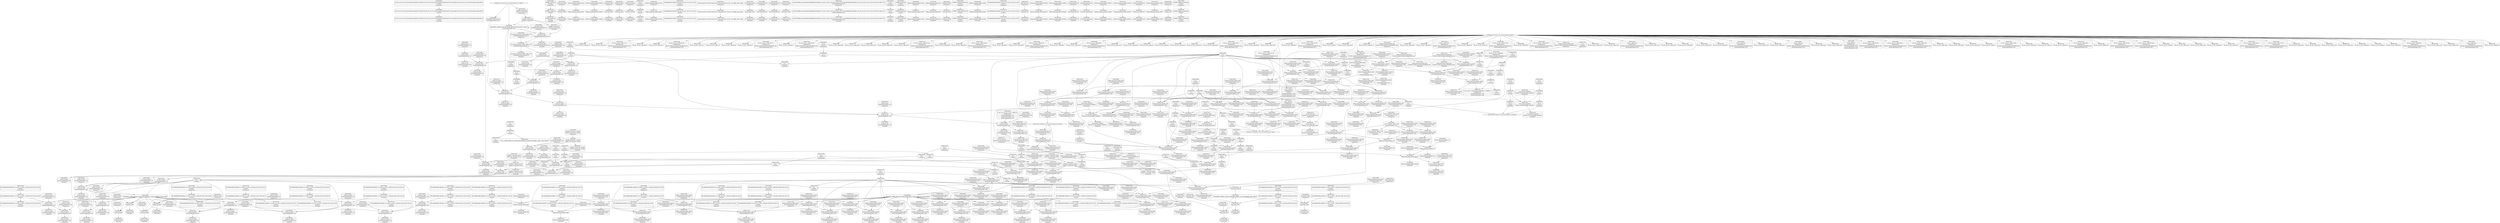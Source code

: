 digraph {
	CE0x4166ad0 [shape=record,shape=Mrecord,label="{CE0x4166ad0|i32_(i32,_i32,_i16,_i32,_%struct.common_audit_data*)*_bitcast_(i32_(i32,_i32,_i16,_i32,_%struct.common_audit_data.495*)*_avc_has_perm_to_i32_(i32,_i32,_i16,_i32,_%struct.common_audit_data*)*)|*Constant*}"]
	CE0x4110360 [shape=record,shape=Mrecord,label="{CE0x4110360|GLOBAL:___llvm_gcov_ctr125|Global_var:__llvm_gcov_ctr125|*SummSink*}"]
	CE0x411b750 [shape=record,shape=Mrecord,label="{CE0x411b750|GLOBAL:_current_sid|*Constant*}"]
	CE0x4139020 [shape=record,shape=Mrecord,label="{CE0x4139020|current_sid:_if.then|*SummSource*}"]
	CE0x4133310 [shape=record,shape=Mrecord,label="{CE0x4133310|80:_i32,_112:_i8*,_:_CRE_60,61_}"]
	CE0x4153630 [shape=record,shape=Mrecord,label="{CE0x4153630|current_sid:_tmp16|security/selinux/hooks.c,218}"]
	CE0x4184850 [shape=record,shape=Mrecord,label="{CE0x4184850|current_sid:_call4|security/selinux/hooks.c,218|*SummSource*}"]
	CE0x413b070 [shape=record,shape=Mrecord,label="{CE0x413b070|current_sid:_tmp13|security/selinux/hooks.c,218|*SummSink*}"]
	CE0x4194aa0 [shape=record,shape=Mrecord,label="{CE0x4194aa0|i64*_getelementptr_inbounds_(_15_x_i64_,_15_x_i64_*___llvm_gcov_ctr308,_i64_0,_i64_12)|*Constant*|*SummSink*}"]
	CE0x4142820 [shape=record,shape=Mrecord,label="{CE0x4142820|current_sid:_tmp1}"]
	CE0x4186b30 [shape=record,shape=Mrecord,label="{CE0x4186b30|current_sid:_security|security/selinux/hooks.c,218|*SummSink*}"]
	CE0x411a3c0 [shape=record,shape=Mrecord,label="{CE0x411a3c0|80:_i32,_112:_i8*,_:_CRE_120,128_|*MultipleSource*|Function::selinux_msg_queue_msgsnd&Arg::msq::|security/selinux/hooks.c,5231}"]
	CE0x412f890 [shape=record,shape=Mrecord,label="{CE0x412f890|selinux_msg_queue_msgsnd:_entry}"]
	CE0x4134490 [shape=record,shape=Mrecord,label="{CE0x4134490|_ret_i32_%tmp24,_!dbg_!27742|security/selinux/hooks.c,220|*SummSource*}"]
	CE0x4165cf0 [shape=record,shape=Mrecord,label="{CE0x4165cf0|selinux_msg_queue_msgsnd:_key|security/selinux/hooks.c,5249|*SummSink*}"]
	CE0x410bfb0 [shape=record,shape=Mrecord,label="{CE0x410bfb0|80:_i32,_112:_i8*,_:_CRE_0,1_}"]
	CE0x4180220 [shape=record,shape=Mrecord,label="{CE0x4180220|_ret_i32_%retval.0,_!dbg_!27728|security/selinux/avc.c,775|*SummSource*}"]
	CE0x4184440 [shape=record,shape=Mrecord,label="{CE0x4184440|current_sid:_tmp20|security/selinux/hooks.c,218|*SummSink*}"]
	CE0x415beb0 [shape=record,shape=Mrecord,label="{CE0x415beb0|i64_10|*Constant*|*SummSource*}"]
	CE0x4116b30 [shape=record,shape=Mrecord,label="{CE0x4116b30|selinux_msg_queue_msgsnd:_msg|Function::selinux_msg_queue_msgsnd&Arg::msg::}"]
	CE0x4196df0 [shape=record,shape=Mrecord,label="{CE0x4196df0|selinux_msg_queue_msgsnd:_sid19|security/selinux/hooks.c,5260|*SummSource*}"]
	CE0x4161a00 [shape=record,shape=Mrecord,label="{CE0x4161a00|selinux_msg_queue_msgsnd:_type|security/selinux/hooks.c,5248}"]
	CE0x4195940 [shape=record,shape=Mrecord,label="{CE0x4195940|selinux_msg_queue_msgsnd:_sid18|security/selinux/hooks.c,5260|*SummSource*}"]
	CE0x4188eb0 [shape=record,shape=Mrecord,label="{CE0x4188eb0|current_sid:_tmp24|security/selinux/hooks.c,220|*SummSink*}"]
	CE0x41273a0 [shape=record,shape=Mrecord,label="{CE0x41273a0|i64_0|*Constant*}"]
	CE0x4143e00 [shape=record,shape=Mrecord,label="{CE0x4143e00|current_sid:_tmp14|security/selinux/hooks.c,218|*SummSource*}"]
	CE0x4198b70 [shape=record,shape=Mrecord,label="{CE0x4198b70|i64*_getelementptr_inbounds_(_15_x_i64_,_15_x_i64_*___llvm_gcov_ctr308,_i64_0,_i64_13)|*Constant*}"]
	CE0x4185a40 [shape=record,shape=Mrecord,label="{CE0x4185a40|current_sid:_cred|security/selinux/hooks.c,218}"]
	CE0x410f380 [shape=record,shape=Mrecord,label="{CE0x410f380|current_sid:_tobool|security/selinux/hooks.c,218|*SummSink*}"]
	CE0x410a840 [shape=record,shape=Mrecord,label="{CE0x410a840|selinux_msg_queue_msgsnd:_if.end21|*SummSource*}"]
	CE0x4194b10 [shape=record,shape=Mrecord,label="{CE0x4194b10|selinux_msg_queue_msgsnd:_tmp33|security/selinux/hooks.c,5260|*SummSink*}"]
	CE0x412d640 [shape=record,shape=Mrecord,label="{CE0x412d640|80:_i32,_112:_i8*,_:_CRE_43,44_}"]
	CE0x413c300 [shape=record,shape=Mrecord,label="{CE0x413c300|current_sid:_tmp11|security/selinux/hooks.c,218|*SummSink*}"]
	CE0x4185220 [shape=record,shape=Mrecord,label="{CE0x4185220|get_current:_entry|*SummSink*}"]
	CE0x4157190 [shape=record,shape=Mrecord,label="{CE0x4157190|selinux_msg_queue_msgsnd:_tmp26|security/selinux/hooks.c,5256|*SummSource*}"]
	CE0x4199f10 [shape=record,shape=Mrecord,label="{CE0x4199f10|selinux_msg_queue_msgsnd:_tmp39|security/selinux/hooks.c,5264|*SummSource*}"]
	CE0x419aaf0 [shape=record,shape=Mrecord,label="{CE0x419aaf0|selinux_msg_queue_msgsnd:_tmp39|security/selinux/hooks.c,5264|*SummSink*}"]
	CE0x4135660 [shape=record,shape=Mrecord,label="{CE0x4135660|current_sid:_entry|*SummSink*}"]
	CE0x411cd90 [shape=record,shape=Mrecord,label="{CE0x411cd90|selinux_msg_queue_msgsnd:_security1|security/selinux/hooks.c,5232}"]
	CE0x4106210 [shape=record,shape=Mrecord,label="{CE0x4106210|get_current:_tmp3|*SummSource*}"]
	CE0x419e360 [shape=record,shape=Mrecord,label="{CE0x419e360|i64*_getelementptr_inbounds_(_2_x_i64_,_2_x_i64_*___llvm_gcov_ctr98,_i64_0,_i64_0)|*Constant*}"]
	CE0x411d080 [shape=record,shape=Mrecord,label="{CE0x411d080|selinux_msg_queue_msgsnd:_tmp2|security/selinux/hooks.c,5231|*SummSource*}"]
	CE0x4154190 [shape=record,shape=Mrecord,label="{CE0x4154190|selinux_msg_queue_msgsnd:_tmp28|security/selinux/hooks.c,5256}"]
	CE0x4197900 [shape=record,shape=Mrecord,label="{CE0x4197900|selinux_msg_queue_msgsnd:_call20|security/selinux/hooks.c,5260}"]
	CE0x417e990 [shape=record,shape=Mrecord,label="{CE0x417e990|current_sid:_tmp15|security/selinux/hooks.c,218}"]
	CE0x4122550 [shape=record,shape=Mrecord,label="{CE0x4122550|selinux_msg_queue_msgsnd:_tmp12|security/selinux/hooks.c,5244|*SummSink*}"]
	CE0x412afb0 [shape=record,shape=Mrecord,label="{CE0x412afb0|80:_i32,_112:_i8*,_:_CRE_112,120_|*MultipleSource*|Function::selinux_msg_queue_msgsnd&Arg::msq::|security/selinux/hooks.c,5231}"]
	CE0x4159160 [shape=record,shape=Mrecord,label="{CE0x4159160|selinux_msg_queue_msgsnd:_tmp22|security/selinux/hooks.c,5254}"]
	CE0x4185c80 [shape=record,shape=Mrecord,label="{CE0x4185c80|current_sid:_cred|security/selinux/hooks.c,218|*SummSink*}"]
	CE0x41a49a0 [shape=record,shape=Mrecord,label="{CE0x41a49a0|current_sid:_tmp18|security/selinux/hooks.c,218|*SummSource*}"]
	CE0x4142fd0 [shape=record,shape=Mrecord,label="{CE0x4142fd0|current_sid:_do.body}"]
	CE0x412d430 [shape=record,shape=Mrecord,label="{CE0x412d430|selinux_msg_queue_msgsnd:_call|security/selinux/hooks.c,5228}"]
	CE0x4157cc0 [shape=record,shape=Mrecord,label="{CE0x4157cc0|selinux_msg_queue_msgsnd:_tobool16|security/selinux/hooks.c,5258|*SummSink*}"]
	CE0x417d540 [shape=record,shape=Mrecord,label="{CE0x417d540|current_sid:_tmp3}"]
	CE0x41a3300 [shape=record,shape=Mrecord,label="{CE0x41a3300|i32_218|*Constant*|*SummSink*}"]
	CE0x4134db0 [shape=record,shape=Mrecord,label="{CE0x4134db0|80:_i32,_112:_i8*,_:_CRE_16,17_}"]
	CE0x41061a0 [shape=record,shape=Mrecord,label="{CE0x41061a0|get_current:_tmp3}"]
	CE0x4187e10 [shape=record,shape=Mrecord,label="{CE0x4187e10|current_sid:_sid|security/selinux/hooks.c,220}"]
	CE0x415d6e0 [shape=record,shape=Mrecord,label="{CE0x415d6e0|selinux_msg_queue_msgsnd:_tmp13|security/selinux/hooks.c,5244|*SummSource*}"]
	CE0x4112fe0 [shape=record,shape=Mrecord,label="{CE0x4112fe0|selinux_msg_queue_msgsnd:_tmp5|security/selinux/hooks.c,5232|*SummSource*}"]
	CE0x4187000 [shape=record,shape=Mrecord,label="{CE0x4187000|current_sid:_tmp22|security/selinux/hooks.c,218}"]
	CE0x4187f00 [shape=record,shape=Mrecord,label="{CE0x4187f00|current_sid:_sid|security/selinux/hooks.c,220|*SummSource*}"]
	CE0x4198620 [shape=record,shape=Mrecord,label="{CE0x4198620|selinux_msg_queue_msgsnd:_rc.1|*SummSink*}"]
	CE0x4122340 [shape=record,shape=Mrecord,label="{CE0x4122340|selinux_msg_queue_msgsnd:_tmp12|security/selinux/hooks.c,5244}"]
	CE0x4111230 [shape=record,shape=Mrecord,label="{CE0x4111230|selinux_msg_queue_msgsnd:_sid2|security/selinux/hooks.c,5237|*SummSource*}"]
	CE0x410aa90 [shape=record,shape=Mrecord,label="{CE0x410aa90|selinux_msg_queue_msgsnd:_return|*SummSink*}"]
	CE0x4158bb0 [shape=record,shape=Mrecord,label="{CE0x4158bb0|i64_8|*Constant*|*SummSource*}"]
	CE0x411e0f0 [shape=record,shape=Mrecord,label="{CE0x411e0f0|80:_i32,_112:_i8*,_:_CRE_65,66_}"]
	CE0x41a3290 [shape=record,shape=Mrecord,label="{CE0x41a3290|i8*_getelementptr_inbounds_(_45_x_i8_,_45_x_i8_*_.str12,_i32_0,_i32_0)|*Constant*|*SummSource*}"]
	CE0x4181fd0 [shape=record,shape=Mrecord,label="{CE0x4181fd0|i16_27|*Constant*|*SummSink*}"]
	CE0x4118900 [shape=record,shape=Mrecord,label="{CE0x4118900|i16_26|*Constant*|*SummSource*}"]
	CE0x4130da0 [shape=record,shape=Mrecord,label="{CE0x4130da0|80:_i32,_112:_i8*,_:_CRE_50,51_}"]
	CE0x4143190 [shape=record,shape=Mrecord,label="{CE0x4143190|%struct.task_struct*_(%struct.task_struct**)*_asm_movq_%gs:$_1:P_,$0_,_r,im,_dirflag_,_fpsr_,_flags_|*SummSink*}"]
	CE0x561e580 [shape=record,shape=Mrecord,label="{CE0x561e580|selinux_msg_queue_msgsnd:_return|*SummSource*}"]
	CE0x411b8e0 [shape=record,shape=Mrecord,label="{CE0x411b8e0|GLOBAL:_current_sid|*Constant*|*SummSource*}"]
	CE0x4112ac0 [shape=record,shape=Mrecord,label="{CE0x4112ac0|40:_i8*,_:_CRE_24,32_|*MultipleSource*|Function::selinux_msg_queue_msgsnd&Arg::msg::|security/selinux/hooks.c,5232}"]
	CE0x41097a0 [shape=record,shape=Mrecord,label="{CE0x41097a0|selinux_msg_queue_msgsnd:_tmp9|security/selinux/hooks.c,5237|*SummSink*}"]
	CE0x412d510 [shape=record,shape=Mrecord,label="{CE0x412d510|80:_i32,_112:_i8*,_:_CRE_42,43_}"]
	CE0x4109620 [shape=record,shape=Mrecord,label="{CE0x4109620|selinux_msg_queue_msgsnd:_tmp9|security/selinux/hooks.c,5237|*SummSource*}"]
	CE0x410e030 [shape=record,shape=Mrecord,label="{CE0x410e030|i64_2|*Constant*|*SummSource*}"]
	CE0x4126d80 [shape=record,shape=Mrecord,label="{CE0x4126d80|%struct.task_struct*_(%struct.task_struct**)*_asm_movq_%gs:$_1:P_,$0_,_r,im,_dirflag_,_fpsr_,_flags_}"]
	CE0x411ac50 [shape=record,shape=Mrecord,label="{CE0x411ac50|selinux_msg_queue_msgsnd:_tmp1}"]
	CE0x4167030 [shape=record,shape=Mrecord,label="{CE0x4167030|avc_has_perm:_entry|*SummSource*}"]
	CE0x411d150 [shape=record,shape=Mrecord,label="{CE0x411d150|selinux_msg_queue_msgsnd:_tmp2|security/selinux/hooks.c,5231|*SummSink*}"]
	CE0x4118b30 [shape=record,shape=Mrecord,label="{CE0x4118b30|selinux_msg_queue_msgsnd:_call5|security/selinux/hooks.c,5242|*SummSource*}"]
	CE0x412b2d0 [shape=record,shape=Mrecord,label="{CE0x412b2d0|selinux_msg_queue_msgsnd:_security1|security/selinux/hooks.c,5232|*SummSource*}"]
	CE0x4133be0 [shape=record,shape=Mrecord,label="{CE0x4133be0|selinux_msg_queue_msgsnd:_tmp5|security/selinux/hooks.c,5232|*SummSink*}"]
	CE0x4136a00 [shape=record,shape=Mrecord,label="{CE0x4136a00|_call_void_mcount()_#3|*SummSink*}"]
	CE0x411e850 [shape=record,shape=Mrecord,label="{CE0x411e850|i64_1|*Constant*}"]
	CE0x4112430 [shape=record,shape=Mrecord,label="{CE0x4112430|80:_i32,_112:_i8*,_:_CRE_2,3_}"]
	CE0x419eae0 [shape=record,shape=Mrecord,label="{CE0x419eae0|current_sid:_tmp9|security/selinux/hooks.c,218}"]
	CE0x41323f0 [shape=record,shape=Mrecord,label="{CE0x41323f0|80:_i32,_112:_i8*,_:_CRE_152,160_|*MultipleSource*|Function::selinux_msg_queue_msgsnd&Arg::msq::|security/selinux/hooks.c,5231}"]
	CE0x4124630 [shape=record,shape=Mrecord,label="{CE0x4124630|_call_void_mcount()_#3|*SummSource*}"]
	CE0x41114d0 [shape=record,shape=Mrecord,label="{CE0x41114d0|selinux_msg_queue_msgsnd:_sid3|security/selinux/hooks.c,5242|*SummSink*}"]
	CE0x4a965a0 [shape=record,shape=Mrecord,label="{CE0x4a965a0|80:_i32,_112:_i8*,_:_CRE_48,49_}"]
	CE0x411c120 [shape=record,shape=Mrecord,label="{CE0x411c120|selinux_msg_queue_msgsnd:_return}"]
	CE0x4131f40 [shape=record,shape=Mrecord,label="{CE0x4131f40|4:_i32,_:_CRE_4,8_|*MultipleSource*|security/selinux/hooks.c,5231|security/selinux/hooks.c,5231|security/selinux/hooks.c,5242}"]
	CE0x4165050 [shape=record,shape=Mrecord,label="{CE0x4165050|selinux_msg_queue_msgsnd:_q_perm8|security/selinux/hooks.c,5249|*SummSource*}"]
	CE0x411b530 [shape=record,shape=Mrecord,label="{CE0x411b530|get_current:_tmp1|*SummSink*}"]
	CE0x4132e00 [shape=record,shape=Mrecord,label="{CE0x4132e00|80:_i32,_112:_i8*,_:_CRE_184,192_|*MultipleSource*|Function::selinux_msg_queue_msgsnd&Arg::msq::|security/selinux/hooks.c,5231}"]
	CE0x4116880 [shape=record,shape=Mrecord,label="{CE0x4116880|selinux_msg_queue_msgsnd:_tmp3|security/selinux/hooks.c,5231|*SummSink*}"]
	CE0x4160ba0 [shape=record,shape=Mrecord,label="{CE0x4160ba0|selinux_msg_queue_msgsnd:_tmp19|security/selinux/hooks.c,5246|*SummSink*}"]
	CE0x4137470 [shape=record,shape=Mrecord,label="{CE0x4137470|current_sid:_do.end|*SummSink*}"]
	CE0x41531d0 [shape=record,shape=Mrecord,label="{CE0x41531d0|current_sid:_tmp15|security/selinux/hooks.c,218|*SummSource*}"]
	CE0x4153460 [shape=record,shape=Mrecord,label="{CE0x4153460|_call_void_lockdep_rcu_suspicious(i8*_getelementptr_inbounds_(_25_x_i8_,_25_x_i8_*_.str3,_i32_0,_i32_0),_i32_218,_i8*_getelementptr_inbounds_(_45_x_i8_,_45_x_i8_*_.str12,_i32_0,_i32_0))_#10,_!dbg_!27727|security/selinux/hooks.c,218}"]
	CE0x4142740 [shape=record,shape=Mrecord,label="{CE0x4142740|i64*_getelementptr_inbounds_(_11_x_i64_,_11_x_i64_*___llvm_gcov_ctr125,_i64_0,_i64_1)|*Constant*|*SummSink*}"]
	CE0x4105c90 [shape=record,shape=Mrecord,label="{CE0x4105c90|current_sid:_do.end|*SummSource*}"]
	CE0x4111b40 [shape=record,shape=Mrecord,label="{CE0x4111b40|80:_i32,_112:_i8*,_:_CRE_22,23_}"]
	CE0x4183660 [shape=record,shape=Mrecord,label="{CE0x4183660|current_sid:_tmp19|security/selinux/hooks.c,218}"]
	CE0x417e340 [shape=record,shape=Mrecord,label="{CE0x417e340|i1_true|*Constant*|*SummSink*}"]
	CE0x4138f80 [shape=record,shape=Mrecord,label="{CE0x4138f80|current_sid:_if.then}"]
	CE0x41818f0 [shape=record,shape=Mrecord,label="{CE0x41818f0|avc_has_perm:_tsid|Function::avc_has_perm&Arg::tsid::}"]
	CE0x4140950 [shape=record,shape=Mrecord,label="{CE0x4140950|current_sid:_tmp1|*SummSink*}"]
	CE0x412e000 [shape=record,shape=Mrecord,label="{CE0x412e000|selinux_msg_queue_msgsnd:_tmp32|security/selinux/hooks.c,5258|*SummSink*}"]
	CE0x415e400 [shape=record,shape=Mrecord,label="{CE0x415e400|selinux_msg_queue_msgsnd:_tmp15|security/selinux/hooks.c,5244|*SummSink*}"]
	CE0x415c030 [shape=record,shape=Mrecord,label="{CE0x415c030|i64_10|*Constant*|*SummSink*}"]
	CE0x415db20 [shape=record,shape=Mrecord,label="{CE0x415db20|selinux_msg_queue_msgsnd:_tmp14|security/selinux/hooks.c,5244}"]
	CE0x4140220 [shape=record,shape=Mrecord,label="{CE0x4140220|GLOBAL:_current_sid.__warned|Global_var:current_sid.__warned|*SummSink*}"]
	CE0x41865c0 [shape=record,shape=Mrecord,label="{CE0x41865c0|i32_22|*Constant*}"]
	CE0x412cf10 [shape=record,shape=Mrecord,label="{CE0x412cf10|80:_i32,_112:_i8*,_:_CRE_41,42_}"]
	CE0x41176e0 [shape=record,shape=Mrecord,label="{CE0x41176e0|GLOBAL:___llvm_gcov_ctr308|Global_var:__llvm_gcov_ctr308|*SummSink*}"]
	CE0x41580b0 [shape=record,shape=Mrecord,label="{CE0x41580b0|selinux_msg_queue_msgsnd:_sid13|security/selinux/hooks.c,5256|*SummSink*}"]
	CE0x4184fb0 [shape=record,shape=Mrecord,label="{CE0x4184fb0|GLOBAL:_get_current|*Constant*|*SummSink*}"]
	CE0x4164d00 [shape=record,shape=Mrecord,label="{CE0x4164d00|selinux_msg_queue_msgsnd:_q_perm8|security/selinux/hooks.c,5249}"]
	CE0x41a2a80 [shape=record,shape=Mrecord,label="{CE0x41a2a80|_call_void_lockdep_rcu_suspicious(i8*_getelementptr_inbounds_(_25_x_i8_,_25_x_i8_*_.str3,_i32_0,_i32_0),_i32_218,_i8*_getelementptr_inbounds_(_45_x_i8_,_45_x_i8_*_.str12,_i32_0,_i32_0))_#10,_!dbg_!27727|security/selinux/hooks.c,218|*SummSink*}"]
	CE0x4110af0 [shape=record,shape=Mrecord,label="{CE0x4110af0|i64_3|*Constant*}"]
	CE0x41658c0 [shape=record,shape=Mrecord,label="{CE0x41658c0|selinux_msg_queue_msgsnd:_key|security/selinux/hooks.c,5249}"]
	CE0x4139130 [shape=record,shape=Mrecord,label="{CE0x4139130|current_sid:_if.then|*SummSink*}"]
	CE0x4112c50 [shape=record,shape=Mrecord,label="{CE0x4112c50|40:_i8*,_:_CRE_32,40_|*MultipleSource*|Function::selinux_msg_queue_msgsnd&Arg::msg::|security/selinux/hooks.c,5232}"]
	CE0x3a050e0 [shape=record,shape=Mrecord,label="{CE0x3a050e0|selinux_msg_queue_msgsnd:_if.end7|*SummSink*}"]
	CE0x4196c30 [shape=record,shape=Mrecord,label="{CE0x4196c30|selinux_msg_queue_msgsnd:_sid19|security/selinux/hooks.c,5260}"]
	CE0x4197650 [shape=record,shape=Mrecord,label="{CE0x4197650|selinux_msg_queue_msgsnd:_tmp36|security/selinux/hooks.c,5260|*SummSink*}"]
	CE0x41807b0 [shape=record,shape=Mrecord,label="{CE0x41807b0|selinux_msg_queue_msgsnd:_tobool11|security/selinux/hooks.c,5254}"]
	CE0x4110db0 [shape=record,shape=Mrecord,label="{CE0x4110db0|current_sid:_tmp4|security/selinux/hooks.c,218|*SummSink*}"]
	CE0x41a46d0 [shape=record,shape=Mrecord,label="{CE0x41a46d0|current_sid:_tmp18|security/selinux/hooks.c,218|*SummSink*}"]
	CE0x4114140 [shape=record,shape=Mrecord,label="{CE0x4114140|80:_i32,_112:_i8*,_:_CRE_71,72_}"]
	CE0x415c620 [shape=record,shape=Mrecord,label="{CE0x415c620|%struct.qstr*_null|*Constant*|*SummSink*}"]
	CE0x411bcb0 [shape=record,shape=Mrecord,label="{CE0x411bcb0|selinux_msg_queue_msgsnd:_bb}"]
	CE0x4194e10 [shape=record,shape=Mrecord,label="{CE0x4194e10|selinux_msg_queue_msgsnd:_tmp34|security/selinux/hooks.c,5260}"]
	CE0x4195710 [shape=record,shape=Mrecord,label="{CE0x4195710|selinux_msg_queue_msgsnd:_tmp37|security/selinux/hooks.c,5263|*SummSource*}"]
	CE0x413e8b0 [shape=record,shape=Mrecord,label="{CE0x413e8b0|selinux_msg_queue_msgsnd:_tmp|*SummSink*}"]
	CE0x4105600 [shape=record,shape=Mrecord,label="{CE0x4105600|80:_i32,_112:_i8*,_:_CRE_32,33_}"]
	CE0x417f5a0 [shape=record,shape=Mrecord,label="{CE0x417f5a0|i32_32|*Constant*}"]
	CE0x411be00 [shape=record,shape=Mrecord,label="{CE0x411be00|get_current:_tmp1|*SummSource*}"]
	CE0x4153920 [shape=record,shape=Mrecord,label="{CE0x4153920|current_sid:_tmp16|security/selinux/hooks.c,218|*SummSink*}"]
	CE0x412a6d0 [shape=record,shape=Mrecord,label="{CE0x412a6d0|80:_i32,_112:_i8*,_:_CRE_58,59_}"]
	CE0x4156940 [shape=record,shape=Mrecord,label="{CE0x4156940|i64*_getelementptr_inbounds_(_15_x_i64_,_15_x_i64_*___llvm_gcov_ctr308,_i64_0,_i64_9)|*Constant*}"]
	CE0x411c290 [shape=record,shape=Mrecord,label="{CE0x411c290|i64_1|*Constant*}"]
	CE0x418e590 [shape=record,shape=Mrecord,label="{CE0x418e590|get_current:_tmp|*SummSink*}"]
	CE0x4186330 [shape=record,shape=Mrecord,label="{CE0x4186330|current_sid:_tmp21|security/selinux/hooks.c,218|*SummSink*}"]
	CE0x41174b0 [shape=record,shape=Mrecord,label="{CE0x41174b0|selinux_msg_queue_msgsnd:_q_perm|security/selinux/hooks.c,5231|*SummSource*}"]
	CE0x4124260 [shape=record,shape=Mrecord,label="{CE0x4124260|80:_i32,_112:_i8*,_:_CRE_52,53_}"]
	CE0x4129000 [shape=record,shape=Mrecord,label="{CE0x4129000|i32_1|*Constant*}"]
	CE0x41883a0 [shape=record,shape=Mrecord,label="{CE0x41883a0|0:_i32,_4:_i32,_8:_i32,_12:_i32,_:_CMRE_4,8_|*MultipleSource*|security/selinux/hooks.c,218|security/selinux/hooks.c,218|security/selinux/hooks.c,220}"]
	CE0x41a3cc0 [shape=record,shape=Mrecord,label="{CE0x41a3cc0|i64*_getelementptr_inbounds_(_11_x_i64_,_11_x_i64_*___llvm_gcov_ctr125,_i64_0,_i64_9)|*Constant*}"]
	CE0x419ddf0 [shape=record,shape=Mrecord,label="{CE0x419ddf0|current_sid:_tmp6|security/selinux/hooks.c,218|*SummSink*}"]
	CE0x41a2fd0 [shape=record,shape=Mrecord,label="{CE0x41a2fd0|i32_218|*Constant*}"]
	CE0x419c930 [shape=record,shape=Mrecord,label="{CE0x419c930|current_sid:_tmp2|*SummSource*}"]
	CE0x410f1f0 [shape=record,shape=Mrecord,label="{CE0x410f1f0|current_sid:_call|security/selinux/hooks.c,218|*SummSource*}"]
	CE0x4121f70 [shape=record,shape=Mrecord,label="{CE0x4121f70|i64_3|*Constant*|*SummSink*}"]
	CE0x412f670 [shape=record,shape=Mrecord,label="{CE0x412f670|80:_i32,_112:_i8*,_:_CRE_30,31_}"]
	CE0x41441a0 [shape=record,shape=Mrecord,label="{CE0x41441a0|i1_true|*Constant*}"]
	CE0x4192480 [shape=record,shape=Mrecord,label="{CE0x4192480|selinux_msg_queue_msgsnd:_tmp29|security/selinux/hooks.c,5258|*SummSink*}"]
	CE0x4106930 [shape=record,shape=Mrecord,label="{CE0x4106930|40:_i8*,_:_CRE_8,16_|*MultipleSource*|Function::selinux_msg_queue_msgsnd&Arg::msg::|security/selinux/hooks.c,5232}"]
	CE0x4182580 [shape=record,shape=Mrecord,label="{CE0x4182580|selinux_msg_queue_msgsnd:_u|security/selinux/hooks.c,5249|*SummSink*}"]
	CE0x412c9f0 [shape=record,shape=Mrecord,label="{CE0x412c9f0|80:_i32,_112:_i8*,_:_CRE_37,38_}"]
	CE0x41392c0 [shape=record,shape=Mrecord,label="{CE0x41392c0|current_sid:_if.end}"]
	CE0x4155eb0 [shape=record,shape=Mrecord,label="{CE0x4155eb0|GLOBAL:_security_transition_sid|*Constant*|*SummSink*}"]
	CE0x41537b0 [shape=record,shape=Mrecord,label="{CE0x41537b0|current_sid:_tmp16|security/selinux/hooks.c,218|*SummSource*}"]
	CE0x410add0 [shape=record,shape=Mrecord,label="{CE0x410add0|selinux_msg_queue_msgsnd:_if.then|*SummSource*}"]
	CE0x412b860 [shape=record,shape=Mrecord,label="{CE0x412b860|selinux_msg_queue_msgsnd:_tmp6|security/selinux/hooks.c,5237|*SummSink*}"]
	CE0x417fa90 [shape=record,shape=Mrecord,label="{CE0x417fa90|avc_has_perm:_requested|Function::avc_has_perm&Arg::requested::|*SummSource*}"]
	CE0x4114450 [shape=record,shape=Mrecord,label="{CE0x4114450|80:_i32,_112:_i8*,_:_CRE_26,27_}"]
	CE0x411ea80 [shape=record,shape=Mrecord,label="{CE0x411ea80|selinux_msg_queue_msgsnd:_call|security/selinux/hooks.c,5228|*SummSource*}"]
	CE0x419aa80 [shape=record,shape=Mrecord,label="{CE0x419aa80|i64*_getelementptr_inbounds_(_15_x_i64_,_15_x_i64_*___llvm_gcov_ctr308,_i64_0,_i64_14)|*Constant*|*SummSink*}"]
	CE0x411c220 [shape=record,shape=Mrecord,label="{CE0x411c220|i64*_getelementptr_inbounds_(_2_x_i64_,_2_x_i64_*___llvm_gcov_ctr98,_i64_0,_i64_1)|*Constant*|*SummSink*}"]
	CE0x41360d0 [shape=record,shape=Mrecord,label="{CE0x41360d0|40:_i8*,_:_CRE_0,8_|*MultipleSource*|Function::selinux_msg_queue_msgsnd&Arg::msg::|security/selinux/hooks.c,5232}"]
	CE0x4159670 [shape=record,shape=Mrecord,label="{CE0x4159670|selinux_msg_queue_msgsnd:_tmp23|security/selinux/hooks.c,5254}"]
	CE0x41417a0 [shape=record,shape=Mrecord,label="{CE0x41417a0|i64*_getelementptr_inbounds_(_11_x_i64_,_11_x_i64_*___llvm_gcov_ctr125,_i64_0,_i64_1)|*Constant*|*SummSource*}"]
	CE0x41858b0 [shape=record,shape=Mrecord,label="{CE0x41858b0|i32_78|*Constant*|*SummSink*}"]
	CE0x41171b0 [shape=record,shape=Mrecord,label="{CE0x41171b0|i32_4|*Constant*|*SummSink*}"]
	CE0x4128ec0 [shape=record,shape=Mrecord,label="{CE0x4128ec0|selinux_msg_queue_msgsnd:_if.end21}"]
	CE0x4159060 [shape=record,shape=Mrecord,label="{CE0x4159060|i64_8|*Constant*|*SummSink*}"]
	CE0x41600a0 [shape=record,shape=Mrecord,label="{CE0x41600a0|i64*_getelementptr_inbounds_(_15_x_i64_,_15_x_i64_*___llvm_gcov_ctr308,_i64_0,_i64_6)|*Constant*}"]
	CE0x4164b90 [shape=record,shape=Mrecord,label="{CE0x4164b90|i8_4|*Constant*|*SummSink*}"]
	CE0x4155710 [shape=record,shape=Mrecord,label="{CE0x4155710|selinux_msg_queue_msgsnd:_rc.0|*SummSource*}"]
	CE0x4158980 [shape=record,shape=Mrecord,label="{CE0x4158980|i64_7|*Constant*|*SummSink*}"]
	CE0x413d390 [shape=record,shape=Mrecord,label="{CE0x413d390|current_sid:_tmp12|security/selinux/hooks.c,218|*SummSink*}"]
	CE0x413d220 [shape=record,shape=Mrecord,label="{CE0x413d220|current_sid:_tmp12|security/selinux/hooks.c,218|*SummSource*}"]
	CE0x413dcf0 [shape=record,shape=Mrecord,label="{CE0x413dcf0|selinux_msg_queue_msgsnd:_tmp9|security/selinux/hooks.c,5237}"]
	CE0x4160920 [shape=record,shape=Mrecord,label="{CE0x4160920|selinux_msg_queue_msgsnd:_tmp18|security/selinux/hooks.c,5246|*SummSink*}"]
	CE0x4126f10 [shape=record,shape=Mrecord,label="{CE0x4126f10|selinux_msg_queue_msgsnd:_tmp7|security/selinux/hooks.c,5237}"]
	CE0x4183c50 [shape=record,shape=Mrecord,label="{CE0x4183c50|i64*_getelementptr_inbounds_(_11_x_i64_,_11_x_i64_*___llvm_gcov_ctr125,_i64_0,_i64_10)|*Constant*|*SummSink*}"]
	CE0x4198510 [shape=record,shape=Mrecord,label="{CE0x4198510|selinux_msg_queue_msgsnd:_rc.1}"]
	CE0x4185f90 [shape=record,shape=Mrecord,label="{CE0x4185f90|COLLAPSED:_GCMRE_current_task_external_global_%struct.task_struct*:_elem_0::|security/selinux/hooks.c,218}"]
	CE0x4158b40 [shape=record,shape=Mrecord,label="{CE0x4158b40|i64_8|*Constant*}"]
	CE0x41a2c10 [shape=record,shape=Mrecord,label="{CE0x41a2c10|i8*_getelementptr_inbounds_(_25_x_i8_,_25_x_i8_*_.str3,_i32_0,_i32_0)|*Constant*}"]
	CE0x41892d0 [shape=record,shape=Mrecord,label="{CE0x41892d0|get_current:_bb|*SummSink*}"]
	CE0x4118150 [shape=record,shape=Mrecord,label="{CE0x4118150|selinux_msg_queue_msgsnd:_if.end15|*SummSource*}"]
	CE0x412f940 [shape=record,shape=Mrecord,label="{CE0x412f940|i32_10|*Constant*}"]
	CE0x4142f60 [shape=record,shape=Mrecord,label="{CE0x4142f60|i64*_getelementptr_inbounds_(_11_x_i64_,_11_x_i64_*___llvm_gcov_ctr125,_i64_0,_i64_0)|*Constant*|*SummSink*}"]
	CE0x411dee0 [shape=record,shape=Mrecord,label="{CE0x411dee0|80:_i32,_112:_i8*,_:_CRE_63,64_}"]
	CE0x4124360 [shape=record,shape=Mrecord,label="{CE0x4124360|80:_i32,_112:_i8*,_:_CRE_53,54_}"]
	CE0x4122c40 [shape=record,shape=Mrecord,label="{CE0x4122c40|selinux_msg_queue_msgsnd:_call|security/selinux/hooks.c,5228|*SummSink*}"]
	CE0x41974d0 [shape=record,shape=Mrecord,label="{CE0x41974d0|selinux_msg_queue_msgsnd:_tmp36|security/selinux/hooks.c,5260|*SummSource*}"]
	CE0x4184de0 [shape=record,shape=Mrecord,label="{CE0x4184de0|GLOBAL:_get_current|*Constant*|*SummSource*}"]
	CE0x4180400 [shape=record,shape=Mrecord,label="{CE0x4180400|_ret_i32_%retval.0,_!dbg_!27728|security/selinux/avc.c,775|*SummSink*}"]
	CE0x417f310 [shape=record,shape=Mrecord,label="{CE0x417f310|avc_has_perm:_tclass|Function::avc_has_perm&Arg::tclass::|*SummSource*}"]
	CE0x411bc40 [shape=record,shape=Mrecord,label="{CE0x411bc40|selinux_msg_queue_msgsnd:_if.then|*SummSink*}"]
	CE0x412a8e0 [shape=record,shape=Mrecord,label="{CE0x412a8e0|selinux_msg_queue_msgsnd:_if.then6|*SummSink*}"]
	CE0x4161190 [shape=record,shape=Mrecord,label="{CE0x4161190|selinux_msg_queue_msgsnd:_tmp16|security/selinux/hooks.c,5245|*SummSink*}"]
	CE0x411e7e0 [shape=record,shape=Mrecord,label="{CE0x411e7e0|i64_1|*Constant*|*SummSource*}"]
	CE0x41587c0 [shape=record,shape=Mrecord,label="{CE0x41587c0|i64_7|*Constant*|*SummSource*}"]
	CE0x4187270 [shape=record,shape=Mrecord,label="{CE0x4187270|current_sid:_tmp22|security/selinux/hooks.c,218|*SummSink*}"]
	CE0x41805b0 [shape=record,shape=Mrecord,label="{CE0x41805b0|selinux_msg_queue_msgsnd:_tobool11|security/selinux/hooks.c,5254|*SummSink*}"]
	CE0x4125b40 [shape=record,shape=Mrecord,label="{CE0x4125b40|current_sid:_tmp3|*SummSink*}"]
	CE0x4109dc0 [shape=record,shape=Mrecord,label="{CE0x4109dc0|selinux_msg_queue_msgsnd:_entry|*SummSource*}"]
	CE0x410e6e0 [shape=record,shape=Mrecord,label="{CE0x410e6e0|selinux_msg_queue_msgsnd:_tmp10|security/selinux/hooks.c,5237|*SummSink*}"]
	CE0x54ed170 [shape=record,shape=Mrecord,label="{CE0x54ed170|selinux_msg_queue_msgsnd:_if.end7}"]
	CE0x4159a80 [shape=record,shape=Mrecord,label="{CE0x4159a80|selinux_msg_queue_msgsnd:_tmp23|security/selinux/hooks.c,5254|*SummSink*}"]
	CE0x412d310 [shape=record,shape=Mrecord,label="{CE0x412d310|_call_void_mcount()_#3|*SummSink*}"]
	CE0x4131d80 [shape=record,shape=Mrecord,label="{CE0x4131d80|4:_i32,_:_CRE_0,2_|*MultipleSource*|security/selinux/hooks.c,5231|security/selinux/hooks.c,5231|security/selinux/hooks.c,5242}"]
	CE0x412b9b0 [shape=record,shape=Mrecord,label="{CE0x412b9b0|i32_3|*Constant*}"]
	CE0x41345a0 [shape=record,shape=Mrecord,label="{CE0x41345a0|_ret_i32_%tmp24,_!dbg_!27742|security/selinux/hooks.c,220|*SummSink*}"]
	CE0x4137640 [shape=record,shape=Mrecord,label="{CE0x4137640|current_sid:_land.lhs.true2|*SummSource*}"]
	CE0x41930a0 [shape=record,shape=Mrecord,label="{CE0x41930a0|selinux_msg_queue_msgsnd:_tmp31|security/selinux/hooks.c,5258|*SummSource*}"]
	CE0x4105bc0 [shape=record,shape=Mrecord,label="{CE0x4105bc0|current_sid:_do.end}"]
	CE0x411d590 [shape=record,shape=Mrecord,label="{CE0x411d590|selinux_msg_queue_msgsnd:_cmp|security/selinux/hooks.c,5237}"]
	CE0x4199790 [shape=record,shape=Mrecord,label="{CE0x4199790|selinux_msg_queue_msgsnd:_tmp38|security/selinux/hooks.c,5263|*SummSource*}"]
	CE0x4144750 [shape=record,shape=Mrecord,label="{CE0x4144750|selinux_msg_queue_msgsnd:_tmp11|security/selinux/hooks.c,5242|*SummSource*}"]
	CE0x41a4090 [shape=record,shape=Mrecord,label="{CE0x41a4090|current_sid:_tmp17|security/selinux/hooks.c,218}"]
	CE0x418e430 [shape=record,shape=Mrecord,label="{CE0x418e430|_call_void_mcount()_#3}"]
	CE0x41325d0 [shape=record,shape=Mrecord,label="{CE0x41325d0|80:_i32,_112:_i8*,_:_CRE_160,168_|*MultipleSource*|Function::selinux_msg_queue_msgsnd&Arg::msq::|security/selinux/hooks.c,5231}"]
	CE0x411dd10 [shape=record,shape=Mrecord,label="{CE0x411dd10|i64_2|*Constant*}"]
	CE0x41849c0 [shape=record,shape=Mrecord,label="{CE0x41849c0|current_sid:_call4|security/selinux/hooks.c,218|*SummSink*}"]
	CE0x412abf0 [shape=record,shape=Mrecord,label="{CE0x412abf0|80:_i32,_112:_i8*,_:_CRE_100,102_|*MultipleSource*|Function::selinux_msg_queue_msgsnd&Arg::msq::|security/selinux/hooks.c,5231}"]
	CE0x4183010 [shape=record,shape=Mrecord,label="{CE0x4183010|selinux_msg_queue_msgsnd:_sid9|security/selinux/hooks.c,5252}"]
	CE0x4135ad0 [shape=record,shape=Mrecord,label="{CE0x4135ad0|COLLAPSED:_GCMRE___llvm_gcov_ctr98_internal_global_2_x_i64_zeroinitializer:_elem_0:default:}"]
	CE0x419d440 [shape=record,shape=Mrecord,label="{CE0x419d440|current_sid:_tmp5|security/selinux/hooks.c,218|*SummSink*}"]
	CE0x6087a70 [shape=record,shape=Mrecord,label="{CE0x6087a70|i64*_getelementptr_inbounds_(_15_x_i64_,_15_x_i64_*___llvm_gcov_ctr308,_i64_0,_i64_0)|*Constant*|*SummSource*}"]
	CE0x412fb60 [shape=record,shape=Mrecord,label="{CE0x412fb60|80:_i32,_112:_i8*,_:_CRE_76,80_|*MultipleSource*|Function::selinux_msg_queue_msgsnd&Arg::msq::|security/selinux/hooks.c,5231}"]
	CE0x4181e60 [shape=record,shape=Mrecord,label="{CE0x4181e60|i16_27|*Constant*|*SummSource*}"]
	CE0x4114320 [shape=record,shape=Mrecord,label="{CE0x4114320|80:_i32,_112:_i8*,_:_CRE_25,26_}"]
	CE0x4144320 [shape=record,shape=Mrecord,label="{CE0x4144320|i1_true|*Constant*|*SummSource*}"]
	CE0x419c8c0 [shape=record,shape=Mrecord,label="{CE0x419c8c0|current_sid:_tmp2}"]
	CE0x4110440 [shape=record,shape=Mrecord,label="{CE0x4110440|current_sid:_tmp5|security/selinux/hooks.c,218}"]
	CE0x4185430 [shape=record,shape=Mrecord,label="{CE0x4185430|_ret_%struct.task_struct*_%tmp4,_!dbg_!27714|./arch/x86/include/asm/current.h,14|*SummSource*}"]
	CE0x419b470 [shape=record,shape=Mrecord,label="{CE0x419b470|selinux_msg_queue_msgsnd:_tmp40|security/selinux/hooks.c,5264|*SummSource*}"]
	CE0x412cb20 [shape=record,shape=Mrecord,label="{CE0x412cb20|80:_i32,_112:_i8*,_:_CRE_38,39_}"]
	CE0x4117520 [shape=record,shape=Mrecord,label="{CE0x4117520|selinux_msg_queue_msgsnd:_q_perm|security/selinux/hooks.c,5231|*SummSink*}"]
	CE0x417f2a0 [shape=record,shape=Mrecord,label="{CE0x417f2a0|avc_has_perm:_tclass|Function::avc_has_perm&Arg::tclass::}"]
	CE0x4106790 [shape=record,shape=Mrecord,label="{CE0x4106790|selinux_msg_queue_msgsnd:_security|security/selinux/hooks.c,5231|*SummSource*}"]
	CE0x41598c0 [shape=record,shape=Mrecord,label="{CE0x41598c0|selinux_msg_queue_msgsnd:_tmp23|security/selinux/hooks.c,5254|*SummSource*}"]
	CE0x4131d10 [shape=record,shape=Mrecord,label="{CE0x4131d10|selinux_msg_queue_msgsnd:_sid4|security/selinux/hooks.c,5243|*SummSink*}"]
	CE0x4164870 [shape=record,shape=Mrecord,label="{CE0x4164870|i8_4|*Constant*}"]
	CE0x415c320 [shape=record,shape=Mrecord,label="{CE0x415c320|%struct.qstr*_null|*Constant*|*SummSource*}"]
	CE0x412f450 [shape=record,shape=Mrecord,label="{CE0x412f450|80:_i32,_112:_i8*,_:_CRE_28,29_}"]
	CE0x4156280 [shape=record,shape=Mrecord,label="{CE0x4156280|selinux_msg_queue_msgsnd:_tmp25|security/selinux/hooks.c,5254}"]
	CE0x54ed0b0 [shape=record,shape=Mrecord,label="{CE0x54ed0b0|selinux_msg_queue_msgsnd:_if.then17|*SummSink*}"]
	CE0x4185920 [shape=record,shape=Mrecord,label="{CE0x4185920|i32_78|*Constant*|*SummSource*}"]
	CE0x413df10 [shape=record,shape=Mrecord,label="{CE0x413df10|80:_i32,_112:_i8*,_:_CRE_6,7_}"]
	CE0x412fd30 [shape=record,shape=Mrecord,label="{CE0x412fd30|80:_i32,_112:_i8*,_:_CRE_80,84_|*MultipleSource*|Function::selinux_msg_queue_msgsnd&Arg::msq::|security/selinux/hooks.c,5231}"]
	CE0x41d68a0 [shape=record,shape=Mrecord,label="{CE0x41d68a0|get_current:_tmp4|./arch/x86/include/asm/current.h,14|*SummSource*}"]
	CE0x410e480 [shape=record,shape=Mrecord,label="{CE0x410e480|GLOBAL:___llvm_gcov_ctr308|Global_var:__llvm_gcov_ctr308}"]
	CE0x5dd9470 [shape=record,shape=Mrecord,label="{CE0x5dd9470|selinux_msg_queue_msgsnd:_tmp}"]
	CE0x411a160 [shape=record,shape=Mrecord,label="{CE0x411a160|selinux_msg_queue_msgsnd:_bb|*SummSink*}"]
	CE0x41246f0 [shape=record,shape=Mrecord,label="{CE0x41246f0|_call_void_mcount()_#3|*SummSink*}"]
	CE0x4141700 [shape=record,shape=Mrecord,label="{CE0x4141700|i64*_getelementptr_inbounds_(_11_x_i64_,_11_x_i64_*___llvm_gcov_ctr125,_i64_0,_i64_1)|*Constant*}"]
	CE0x4181a20 [shape=record,shape=Mrecord,label="{CE0x4181a20|avc_has_perm:_tsid|Function::avc_has_perm&Arg::tsid::|*SummSource*}"]
	CE0x4132c20 [shape=record,shape=Mrecord,label="{CE0x4132c20|80:_i32,_112:_i8*,_:_CRE_176,184_|*MultipleSource*|Function::selinux_msg_queue_msgsnd&Arg::msq::|security/selinux/hooks.c,5231}"]
	CE0x4181410 [shape=record,shape=Mrecord,label="{CE0x4181410|avc_has_perm:_requested|Function::avc_has_perm&Arg::requested::|*SummSink*}"]
	CE0x4186240 [shape=record,shape=Mrecord,label="{CE0x4186240|current_sid:_tmp21|security/selinux/hooks.c,218|*SummSource*}"]
	CE0x411dfc0 [shape=record,shape=Mrecord,label="{CE0x411dfc0|80:_i32,_112:_i8*,_:_CRE_64,65_}"]
	CE0x410c0e0 [shape=record,shape=Mrecord,label="{CE0x410c0e0|80:_i32,_112:_i8*,_:_CRE_1,2_}"]
	CE0x41231e0 [shape=record,shape=Mrecord,label="{CE0x41231e0|80:_i32,_112:_i8*,_:_CRE_9,10_}"]
	CE0x4109990 [shape=record,shape=Mrecord,label="{CE0x4109990|selinux_msg_queue_msgsnd:_tmp10|security/selinux/hooks.c,5237}"]
	CE0x4196f70 [shape=record,shape=Mrecord,label="{CE0x4196f70|selinux_msg_queue_msgsnd:_sid19|security/selinux/hooks.c,5260|*SummSink*}"]
	CE0x411b110 [shape=record,shape=Mrecord,label="{CE0x411b110|80:_i32,_112:_i8*,_:_CRE_92,96_|*MultipleSource*|Function::selinux_msg_queue_msgsnd&Arg::msq::|security/selinux/hooks.c,5231}"]
	CE0x4124490 [shape=record,shape=Mrecord,label="{CE0x4124490|80:_i32,_112:_i8*,_:_CRE_54,55_}"]
	CE0x4128e00 [shape=record,shape=Mrecord,label="{CE0x4128e00|selinux_msg_queue_msgsnd:_if.then12|*SummSink*}"]
	CE0x4166540 [shape=record,shape=Mrecord,label="{CE0x4166540|selinux_msg_queue_msgsnd:_call10|security/selinux/hooks.c,5252|*SummSink*}"]
	CE0x41608b0 [shape=record,shape=Mrecord,label="{CE0x41608b0|selinux_msg_queue_msgsnd:_tmp18|security/selinux/hooks.c,5246|*SummSource*}"]
	CE0x4134ff0 [shape=record,shape=Mrecord,label="{CE0x4134ff0|current_sid:_tobool|security/selinux/hooks.c,218|*SummSource*}"]
	CE0x41264d0 [shape=record,shape=Mrecord,label="{CE0x41264d0|current_sid:_tmp|*SummSource*}"]
	CE0x413a9a0 [shape=record,shape=Mrecord,label="{CE0x413a9a0|i64_5|*Constant*}"]
	CE0x4140730 [shape=record,shape=Mrecord,label="{CE0x4140730|current_sid:_tmp1|*SummSource*}"]
	CE0x4181690 [shape=record,shape=Mrecord,label="{CE0x4181690|avc_has_perm:_ssid|Function::avc_has_perm&Arg::ssid::}"]
	CE0x4132fe0 [shape=record,shape=Mrecord,label="{CE0x4132fe0|80:_i32,_112:_i8*,_:_CRE_192,200_|*MultipleSource*|Function::selinux_msg_queue_msgsnd&Arg::msq::|security/selinux/hooks.c,5231}"]
	CE0x4182930 [shape=record,shape=Mrecord,label="{CE0x4182930|selinux_msg_queue_msgsnd:_ipc_id|security/selinux/hooks.c,5249}"]
	CE0x413a1a0 [shape=record,shape=Mrecord,label="{CE0x413a1a0|current_sid:_land.lhs.true|*SummSource*}"]
	CE0x410e2c0 [shape=record,shape=Mrecord,label="{CE0x410e2c0|i64_0|*Constant*|*SummSink*}"]
	CE0x4117d60 [shape=record,shape=Mrecord,label="{CE0x4117d60|i64_0|*Constant*}"]
	CE0x4184c60 [shape=record,shape=Mrecord,label="{CE0x4184c60|GLOBAL:_get_current|*Constant*}"]
	CE0x412ea60 [shape=record,shape=Mrecord,label="{CE0x412ea60|80:_i32,_112:_i8*,_:_CRE_200,208_|*MultipleSource*|Function::selinux_msg_queue_msgsnd&Arg::msq::|security/selinux/hooks.c,5231}"]
	CE0x4183fd0 [shape=record,shape=Mrecord,label="{CE0x4183fd0|current_sid:_tmp20|security/selinux/hooks.c,218|*SummSource*}"]
	CE0x411bf70 [shape=record,shape=Mrecord,label="{CE0x411bf70|selinux_msg_queue_msgsnd:_ad|security/selinux/hooks.c, 5227}"]
	CE0x413e000 [shape=record,shape=Mrecord,label="{CE0x413e000|80:_i32,_112:_i8*,_:_CRE_7,8_}"]
	CE0x4114580 [shape=record,shape=Mrecord,label="{CE0x4114580|80:_i32,_112:_i8*,_:_CRE_27,28_}"]
	CE0x41427b0 [shape=record,shape=Mrecord,label="{CE0x41427b0|i64_1|*Constant*}"]
	CE0x415d8a0 [shape=record,shape=Mrecord,label="{CE0x415d8a0|selinux_msg_queue_msgsnd:_tmp13|security/selinux/hooks.c,5244|*SummSink*}"]
	CE0x41263f0 [shape=record,shape=Mrecord,label="{CE0x41263f0|current_sid:_tmp}"]
	CE0x4157790 [shape=record,shape=Mrecord,label="{CE0x4157790|selinux_msg_queue_msgsnd:_tmp27|security/selinux/hooks.c,5256}"]
	CE0x412a5a0 [shape=record,shape=Mrecord,label="{CE0x412a5a0|80:_i32,_112:_i8*,_:_CRE_57,58_}"]
	CE0x419d730 [shape=record,shape=Mrecord,label="{CE0x419d730|current_sid:_tmp6|security/selinux/hooks.c,218}"]
	CE0x413f3b0 [shape=record,shape=Mrecord,label="{CE0x413f3b0|i32_0|*Constant*}"]
	CE0x4191cc0 [shape=record,shape=Mrecord,label="{CE0x4191cc0|i64_11|*Constant*}"]
	CE0x419fcc0 [shape=record,shape=Mrecord,label="{CE0x419fcc0|current_sid:_tmp10|security/selinux/hooks.c,218|*SummSource*}"]
	CE0x411cfb0 [shape=record,shape=Mrecord,label="{CE0x411cfb0|selinux_msg_queue_msgsnd:_tmp2|security/selinux/hooks.c,5231}"]
	CE0x4154350 [shape=record,shape=Mrecord,label="{CE0x4154350|selinux_msg_queue_msgsnd:_tmp28|security/selinux/hooks.c,5256|*SummSource*}"]
	CE0x4106800 [shape=record,shape=Mrecord,label="{CE0x4106800|selinux_msg_queue_msgsnd:_security|security/selinux/hooks.c,5231}"]
	CE0x413b9c0 [shape=record,shape=Mrecord,label="{CE0x413b9c0|current_sid:_tmp10|security/selinux/hooks.c,218|*SummSink*}"]
	CE0x412cde0 [shape=record,shape=Mrecord,label="{CE0x412cde0|80:_i32,_112:_i8*,_:_CRE_40,41_}"]
	CE0x4155d90 [shape=record,shape=Mrecord,label="{CE0x4155d90|GLOBAL:_security_transition_sid|*Constant*|*SummSource*}"]
	CE0x412a470 [shape=record,shape=Mrecord,label="{CE0x412a470|80:_i32,_112:_i8*,_:_CRE_56,57_}"]
	CE0x4159ef0 [shape=record,shape=Mrecord,label="{CE0x4159ef0|selinux_msg_queue_msgsnd:_tmp24|security/selinux/hooks.c,5254|*SummSource*}"]
	CE0x4143f70 [shape=record,shape=Mrecord,label="{CE0x4143f70|current_sid:_tmp14|security/selinux/hooks.c,218|*SummSink*}"]
	CE0x41a3e90 [shape=record,shape=Mrecord,label="{CE0x41a3e90|i64*_getelementptr_inbounds_(_11_x_i64_,_11_x_i64_*___llvm_gcov_ctr125,_i64_0,_i64_9)|*Constant*|*SummSource*}"]
	CE0x4181d30 [shape=record,shape=Mrecord,label="{CE0x4181d30|i16_27|*Constant*}"]
	CE0x41170d0 [shape=record,shape=Mrecord,label="{CE0x41170d0|i32_4|*Constant*}"]
	CE0x4198580 [shape=record,shape=Mrecord,label="{CE0x4198580|selinux_msg_queue_msgsnd:_rc.1|*SummSource*}"]
	CE0x4183950 [shape=record,shape=Mrecord,label="{CE0x4183950|i64*_getelementptr_inbounds_(_11_x_i64_,_11_x_i64_*___llvm_gcov_ctr125,_i64_0,_i64_10)|*Constant*}"]
	CE0x4117900 [shape=record,shape=Mrecord,label="{CE0x4117900|selinux_msg_queue_msgsnd:_tmp8|security/selinux/hooks.c,5237|*SummSource*}"]
	CE0x4192820 [shape=record,shape=Mrecord,label="{CE0x4192820|selinux_msg_queue_msgsnd:_tmp30|security/selinux/hooks.c,5258}"]
	CE0x415dce0 [shape=record,shape=Mrecord,label="{CE0x415dce0|selinux_msg_queue_msgsnd:_tmp14|security/selinux/hooks.c,5244|*SummSource*}"]
	CE0x417f950 [shape=record,shape=Mrecord,label="{CE0x417f950|_ret_i32_%retval.0,_!dbg_!27728|security/selinux/avc.c,775}"]
	CE0x4139900 [shape=record,shape=Mrecord,label="{CE0x4139900|current_sid:_tobool1|security/selinux/hooks.c,218}"]
	"CONST[source:0(mediator),value:2(dynamic)][purpose:{subject}]"
	CE0x4160030 [shape=record,shape=Mrecord,label="{CE0x4160030|i64*_getelementptr_inbounds_(_15_x_i64_,_15_x_i64_*___llvm_gcov_ctr308,_i64_0,_i64_6)|*Constant*|*SummSink*}"]
	CE0x4139fc0 [shape=record,shape=Mrecord,label="{CE0x4139fc0|current_sid:_land.lhs.true2|*SummSink*}"]
	CE0x4117a10 [shape=record,shape=Mrecord,label="{CE0x4117a10|selinux_msg_queue_msgsnd:_tmp8|security/selinux/hooks.c,5237|*SummSink*}"]
	CE0x41221a0 [shape=record,shape=Mrecord,label="{CE0x41221a0|i64_4|*Constant*|*SummSource*}"]
	CE0x4181b90 [shape=record,shape=Mrecord,label="{CE0x4181b90|avc_has_perm:_tsid|Function::avc_has_perm&Arg::tsid::|*SummSink*}"]
	CE0x41327b0 [shape=record,shape=Mrecord,label="{CE0x41327b0|80:_i32,_112:_i8*,_:_CRE_168,172_|*MultipleSource*|Function::selinux_msg_queue_msgsnd&Arg::msq::|security/selinux/hooks.c,5231}"]
	CE0x4132920 [shape=record,shape=Mrecord,label="{CE0x4132920|80:_i32,_112:_i8*,_:_CRE_172,176_|*MultipleSource*|Function::selinux_msg_queue_msgsnd&Arg::msq::|security/selinux/hooks.c,5231}"]
	CE0x4143ca0 [shape=record,shape=Mrecord,label="{CE0x4143ca0|current_sid:_tmp14|security/selinux/hooks.c,218}"]
	CE0x41314c0 [shape=record,shape=Mrecord,label="{CE0x41314c0|selinux_msg_queue_msgsnd:_sid3|security/selinux/hooks.c,5242}"]
	CE0x4139ac0 [shape=record,shape=Mrecord,label="{CE0x4139ac0|current_sid:_tobool1|security/selinux/hooks.c,218|*SummSink*}"]
	CE0x4183e30 [shape=record,shape=Mrecord,label="{CE0x4183e30|current_sid:_tmp20|security/selinux/hooks.c,218}"]
	CE0x41866f0 [shape=record,shape=Mrecord,label="{CE0x41866f0|i32_22|*Constant*|*SummSource*}"]
	CE0x4187620 [shape=record,shape=Mrecord,label="{CE0x4187620|current_sid:_tmp23|security/selinux/hooks.c,218|*SummSource*}"]
	CE0x41617d0 [shape=record,shape=Mrecord,label="{CE0x41617d0|selinux_msg_queue_msgsnd:_type|security/selinux/hooks.c,5248|*SummSink*}"]
	CE0x417e5e0 [shape=record,shape=Mrecord,label="{CE0x417e5e0|i64*_getelementptr_inbounds_(_11_x_i64_,_11_x_i64_*___llvm_gcov_ctr125,_i64_0,_i64_8)|*Constant*|*SummSource*}"]
	CE0x4167700 [shape=record,shape=Mrecord,label="{CE0x4167700|selinux_msg_queue_msgsnd:_tmp20|security/selinux/hooks.c,5249|*SummSink*}"]
	CE0x41389a0 [shape=record,shape=Mrecord,label="{CE0x41389a0|i64*_getelementptr_inbounds_(_11_x_i64_,_11_x_i64_*___llvm_gcov_ctr125,_i64_0,_i64_6)|*Constant*|*SummSource*}"]
	CE0x4155890 [shape=record,shape=Mrecord,label="{CE0x4155890|selinux_msg_queue_msgsnd:_rc.0|*SummSink*}"]
	CE0x5dd94e0 [shape=record,shape=Mrecord,label="{CE0x5dd94e0|COLLAPSED:_GCMRE___llvm_gcov_ctr308_internal_global_15_x_i64_zeroinitializer:_elem_0:default:}"]
	CE0x4109b90 [shape=record,shape=Mrecord,label="{CE0x4109b90|selinux_msg_queue_msgsnd:_q_perm|security/selinux/hooks.c,5231}"]
	CE0x412d770 [shape=record,shape=Mrecord,label="{CE0x412d770|80:_i32,_112:_i8*,_:_CRE_44,45_}"]
	CE0x410fe70 [shape=record,shape=Mrecord,label="{CE0x410fe70|80:_i32,_112:_i8*,_:_CRE_18,19_}"]
	CE0x4161ff0 [shape=record,shape=Mrecord,label="{CE0x4161ff0|0:_i8,_8:_i32,_24:_%struct.selinux_audit_data*,_:_SCMRE_0,1_|*MultipleSource*|security/selinux/hooks.c, 5227|security/selinux/hooks.c,5248}"]
	CE0x4134b30 [shape=record,shape=Mrecord,label="{CE0x4134b30|80:_i32,_112:_i8*,_:_CRE_13,14_}"]
	CE0x41d6070 [shape=record,shape=Mrecord,label="{CE0x41d6070|get_current:_tmp2|*SummSink*}"]
	CE0x419cb00 [shape=record,shape=Mrecord,label="{CE0x419cb00|current_sid:_call|security/selinux/hooks.c,218}"]
	CE0x413c190 [shape=record,shape=Mrecord,label="{CE0x413c190|current_sid:_tmp11|security/selinux/hooks.c,218|*SummSource*}"]
	CE0x412e500 [shape=record,shape=Mrecord,label="{CE0x412e500|selinux_msg_queue_msgsnd:_tobool|security/selinux/hooks.c,5244|*SummSource*}"]
	CE0x4121bc0 [shape=record,shape=Mrecord,label="{CE0x4121bc0|i64*_getelementptr_inbounds_(_15_x_i64_,_15_x_i64_*___llvm_gcov_ctr308,_i64_0,_i64_5)|*Constant*|*SummSink*}"]
	CE0x561e510 [shape=record,shape=Mrecord,label="{CE0x561e510|i64*_getelementptr_inbounds_(_15_x_i64_,_15_x_i64_*___llvm_gcov_ctr308,_i64_0,_i64_0)|*Constant*|*SummSink*}"]
	CE0x4167130 [shape=record,shape=Mrecord,label="{CE0x4167130|selinux_msg_queue_msgsnd:_tmp21|security/selinux/hooks.c,5252|*SummSource*}"]
	CE0x4122d40 [shape=record,shape=Mrecord,label="{CE0x4122d40|selinux_msg_queue_msgsnd:_msq|Function::selinux_msg_queue_msgsnd&Arg::msq::|*SummSink*}"]
	CE0x410e560 [shape=record,shape=Mrecord,label="{CE0x410e560|selinux_msg_queue_msgsnd:_tmp10|security/selinux/hooks.c,5237|*SummSource*}"]
	CE0x41868f0 [shape=record,shape=Mrecord,label="{CE0x41868f0|i32_22|*Constant*|*SummSink*}"]
	CE0x4a96470 [shape=record,shape=Mrecord,label="{CE0x4a96470|80:_i32,_112:_i8*,_:_CRE_47,48_}"]
	CE0x4186e80 [shape=record,shape=Mrecord,label="{CE0x4186e80|COLLAPSED:_CMRE:_elem_0::|security/selinux/hooks.c,218}"]
	CE0x41a2de0 [shape=record,shape=Mrecord,label="{CE0x41a2de0|i8*_getelementptr_inbounds_(_25_x_i8_,_25_x_i8_*_.str3,_i32_0,_i32_0)|*Constant*|*SummSink*}"]
	CE0x41874a0 [shape=record,shape=Mrecord,label="{CE0x41874a0|current_sid:_tmp23|security/selinux/hooks.c,218}"]
	CE0x4136390 [shape=record,shape=Mrecord,label="{CE0x4136390|selinux_msg_queue_msgsnd:_tmp3|security/selinux/hooks.c,5231}"]
	CE0x415c260 [shape=record,shape=Mrecord,label="{CE0x415c260|%struct.qstr*_null|*Constant*}"]
	CE0x4a96340 [shape=record,shape=Mrecord,label="{CE0x4a96340|80:_i32,_112:_i8*,_:_CRE_46,47_}"]
	CE0x4167300 [shape=record,shape=Mrecord,label="{CE0x4167300|selinux_msg_queue_msgsnd:_call10|security/selinux/hooks.c,5252}"]
	CE0x4157ef0 [shape=record,shape=Mrecord,label="{CE0x4157ef0|selinux_msg_queue_msgsnd:_sid13|security/selinux/hooks.c,5256|*SummSource*}"]
	CE0x415fcc0 [shape=record,shape=Mrecord,label="{CE0x415fcc0|selinux_msg_queue_msgsnd:_tmp17|security/selinux/hooks.c,5245|*SummSource*}"]
	CE0x4138820 [shape=record,shape=Mrecord,label="{CE0x4138820|i64*_getelementptr_inbounds_(_11_x_i64_,_11_x_i64_*___llvm_gcov_ctr125,_i64_0,_i64_6)|*Constant*}"]
	CE0x413e0f0 [shape=record,shape=Mrecord,label="{CE0x413e0f0|80:_i32,_112:_i8*,_:_CRE_8,9_}"]
	CE0x4160840 [shape=record,shape=Mrecord,label="{CE0x4160840|selinux_msg_queue_msgsnd:_tmp18|security/selinux/hooks.c,5246}"]
	CE0x4188b90 [shape=record,shape=Mrecord,label="{CE0x4188b90|current_sid:_tmp24|security/selinux/hooks.c,220}"]
	CE0x412c8c0 [shape=record,shape=Mrecord,label="{CE0x412c8c0|80:_i32,_112:_i8*,_:_CRE_36,37_}"]
	CE0x415e080 [shape=record,shape=Mrecord,label="{CE0x415e080|selinux_msg_queue_msgsnd:_tmp15|security/selinux/hooks.c,5244}"]
	CE0x4186110 [shape=record,shape=Mrecord,label="{CE0x4186110|current_sid:_tmp21|security/selinux/hooks.c,218}"]
	CE0x41115b0 [shape=record,shape=Mrecord,label="{CE0x41115b0|selinux_msg_queue_msgsnd:_tmp6|security/selinux/hooks.c,5237}"]
	CE0x4112d50 [shape=record,shape=Mrecord,label="{CE0x4112d50|40:_i8*,_:_CRE_40,48_|*MultipleSource*|Function::selinux_msg_queue_msgsnd&Arg::msg::|security/selinux/hooks.c,5232}"]
	CE0x4153160 [shape=record,shape=Mrecord,label="{CE0x4153160|current_sid:_tmp15|security/selinux/hooks.c,218|*SummSink*}"]
	CE0x411af30 [shape=record,shape=Mrecord,label="{CE0x411af30|80:_i32,_112:_i8*,_:_CRE_88,92_|*MultipleSource*|Function::selinux_msg_queue_msgsnd&Arg::msq::|security/selinux/hooks.c,5231}"]
	CE0x4119f30 [shape=record,shape=Mrecord,label="{CE0x4119f30|selinux_msg_queue_msgsnd:_if.then6}"]
	CE0x41821b0 [shape=record,shape=Mrecord,label="{CE0x41821b0|selinux_msg_queue_msgsnd:_u|security/selinux/hooks.c,5249}"]
	CE0x4157200 [shape=record,shape=Mrecord,label="{CE0x4157200|selinux_msg_queue_msgsnd:_tmp26|security/selinux/hooks.c,5256|*SummSink*}"]
	CE0x415f380 [shape=record,shape=Mrecord,label="{CE0x415f380|selinux_msg_queue_msgsnd:_tmp35|security/selinux/hooks.c,5260}"]
	CE0x411a0f0 [shape=record,shape=Mrecord,label="{CE0x411a0f0|selinux_msg_queue_msgsnd:_bb|*SummSource*}"]
	CE0x4135580 [shape=record,shape=Mrecord,label="{CE0x4135580|current_sid:_entry|*SummSource*}"]
	CE0x57c6c80 [shape=record,shape=Mrecord,label="{CE0x57c6c80|i32_0|*Constant*|*SummSource*}"]
	CE0x415c580 [shape=record,shape=Mrecord,label="{CE0x415c580|selinux_msg_queue_msgsnd:_tobool|security/selinux/hooks.c,5244}"]
	CE0x4156440 [shape=record,shape=Mrecord,label="{CE0x4156440|selinux_msg_queue_msgsnd:_tmp25|security/selinux/hooks.c,5254|*SummSource*}"]
	CE0x4183ba0 [shape=record,shape=Mrecord,label="{CE0x4183ba0|i64*_getelementptr_inbounds_(_11_x_i64_,_11_x_i64_*___llvm_gcov_ctr125,_i64_0,_i64_10)|*Constant*|*SummSource*}"]
	CE0x415fb00 [shape=record,shape=Mrecord,label="{CE0x415fb00|selinux_msg_queue_msgsnd:_tmp17|security/selinux/hooks.c,5245}"]
	CE0x415f770 [shape=record,shape=Mrecord,label="{CE0x415f770|selinux_msg_queue_msgsnd:_tmp17|security/selinux/hooks.c,5245|*SummSink*}"]
	CE0x4167540 [shape=record,shape=Mrecord,label="{CE0x4167540|selinux_msg_queue_msgsnd:_tmp20|security/selinux/hooks.c,5249}"]
	CE0x41846d0 [shape=record,shape=Mrecord,label="{CE0x41846d0|current_sid:_call4|security/selinux/hooks.c,218}"]
	CE0x4134ea0 [shape=record,shape=Mrecord,label="{CE0x4134ea0|80:_i32,_112:_i8*,_:_CRE_17,18_}"]
	CE0x419a300 [shape=record,shape=Mrecord,label="{CE0x419a300|selinux_msg_queue_msgsnd:_retval.0|*SummSink*}"]
	CE0x41953a0 [shape=record,shape=Mrecord,label="{CE0x41953a0|selinux_msg_queue_msgsnd:_tmp34|security/selinux/hooks.c,5260|*SummSource*}"]
	CE0x4122130 [shape=record,shape=Mrecord,label="{CE0x4122130|i64_4|*Constant*}"]
	CE0x4194680 [shape=record,shape=Mrecord,label="{CE0x4194680|i64*_getelementptr_inbounds_(_15_x_i64_,_15_x_i64_*___llvm_gcov_ctr308,_i64_0,_i64_12)|*Constant*}"]
	CE0x419e790 [shape=record,shape=Mrecord,label="{CE0x419e790|get_current:_tmp4|./arch/x86/include/asm/current.h,14}"]
	CE0x4133440 [shape=record,shape=Mrecord,label="{CE0x4133440|80:_i32,_112:_i8*,_:_CRE_61,62_}"]
	CE0x4155550 [shape=record,shape=Mrecord,label="{CE0x4155550|selinux_msg_queue_msgsnd:_rc.0}"]
	CE0x4155ff0 [shape=record,shape=Mrecord,label="{CE0x4155ff0|i16_26|*Constant*}"]
	CE0x419f490 [shape=record,shape=Mrecord,label="{CE0x419f490|current_sid:_tmp13|security/selinux/hooks.c,218}"]
	CE0x4104e80 [shape=record,shape=Mrecord,label="{CE0x4104e80|i32_0|*Constant*}"]
	"CONST[source:2(external),value:2(dynamic)][purpose:{subject}]"
	CE0x417f7f0 [shape=record,shape=Mrecord,label="{CE0x417f7f0|i32_32|*Constant*|*SummSink*}"]
	CE0x415a070 [shape=record,shape=Mrecord,label="{CE0x415a070|selinux_msg_queue_msgsnd:_tmp24|security/selinux/hooks.c,5254|*SummSink*}"]
	CE0x41949f0 [shape=record,shape=Mrecord,label="{CE0x41949f0|i64*_getelementptr_inbounds_(_15_x_i64_,_15_x_i64_*___llvm_gcov_ctr308,_i64_0,_i64_12)|*Constant*|*SummSource*}"]
	CE0x411d310 [shape=record,shape=Mrecord,label="{CE0x411d310|_call_void_mcount()_#3|*SummSource*}"]
	CE0x4110230 [shape=record,shape=Mrecord,label="{CE0x4110230|GLOBAL:___llvm_gcov_ctr125|Global_var:__llvm_gcov_ctr125|*SummSource*}"]
	CE0x4106b20 [shape=record,shape=Mrecord,label="{CE0x4106b20|40:_i8*,_:_CRE_16,24_|*MultipleSource*|Function::selinux_msg_queue_msgsnd&Arg::msg::|security/selinux/hooks.c,5232}"]
	CE0x4166c90 [shape=record,shape=Mrecord,label="{CE0x4166c90|i32_(i32,_i32,_i16,_i32,_%struct.common_audit_data*)*_bitcast_(i32_(i32,_i32,_i16,_i32,_%struct.common_audit_data.495*)*_avc_has_perm_to_i32_(i32,_i32,_i16,_i32,_%struct.common_audit_data*)*)|*Constant*|*SummSource*}"]
	CE0x4195780 [shape=record,shape=Mrecord,label="{CE0x4195780|selinux_msg_queue_msgsnd:_sid18|security/selinux/hooks.c,5260}"]
	CE0x4187af0 [shape=record,shape=Mrecord,label="{CE0x4187af0|i32_1|*Constant*}"]
	CE0x4143660 [shape=record,shape=Mrecord,label="{CE0x4143660|0:_i8,_:_GCMR_current_sid.__warned_internal_global_i8_0,_section_.data.unlikely_,_align_1:_elem_0:default:}"]
	CE0x4185ab0 [shape=record,shape=Mrecord,label="{CE0x4185ab0|current_sid:_sid|security/selinux/hooks.c,220|*SummSink*}"]
	CE0x4127020 [shape=record,shape=Mrecord,label="{CE0x4127020|selinux_msg_queue_msgsnd:_tmp7|security/selinux/hooks.c,5237|*SummSink*}"]
	CE0x410ab00 [shape=record,shape=Mrecord,label="{CE0x410ab00|selinux_msg_queue_msgsnd:_if.end}"]
	CE0x41877f0 [shape=record,shape=Mrecord,label="{CE0x41877f0|current_sid:_tmp23|security/selinux/hooks.c,218|*SummSink*}"]
	CE0x4161bc0 [shape=record,shape=Mrecord,label="{CE0x4161bc0|selinux_msg_queue_msgsnd:_type|security/selinux/hooks.c,5248|*SummSource*}"]
	CE0x4113ee0 [shape=record,shape=Mrecord,label="{CE0x4113ee0|80:_i32,_112:_i8*,_:_CRE_69,70_}"]
	CE0x41232d0 [shape=record,shape=Mrecord,label="{CE0x41232d0|80:_i32,_112:_i8*,_:_CRE_10,11_}"]
	CE0x419c640 [shape=record,shape=Mrecord,label="{CE0x419c640|current_sid:_bb|*SummSource*}"]
	CE0x41554e0 [shape=record,shape=Mrecord,label="{CE0x41554e0|selinux_msg_queue_msgsnd:_tmp28|security/selinux/hooks.c,5256|*SummSink*}"]
	CE0x4159370 [shape=record,shape=Mrecord,label="{CE0x4159370|selinux_msg_queue_msgsnd:_tmp22|security/selinux/hooks.c,5254|*SummSink*}"]
	CE0x419bfe0 [shape=record,shape=Mrecord,label="{CE0x419bfe0|_ret_i32_%retval.0,_!dbg_!27765|security/selinux/hooks.c,5264|*SummSink*}"]
	CE0x54ecff0 [shape=record,shape=Mrecord,label="{CE0x54ecff0|selinux_msg_queue_msgsnd:_if.then17|*SummSource*}"]
	CE0x4156600 [shape=record,shape=Mrecord,label="{CE0x4156600|selinux_msg_queue_msgsnd:_tmp25|security/selinux/hooks.c,5254|*SummSink*}"]
	CE0x41921d0 [shape=record,shape=Mrecord,label="{CE0x41921d0|i64_11|*Constant*|*SummSink*}"]
	CE0x41101c0 [shape=record,shape=Mrecord,label="{CE0x41101c0|80:_i32,_112:_i8*,_:_CRE_21,22_}"]
	CE0x419fb40 [shape=record,shape=Mrecord,label="{CE0x419fb40|current_sid:_tmp10|security/selinux/hooks.c,218}"]
	CE0x412fa30 [shape=record,shape=Mrecord,label="{CE0x412fa30|80:_i32,_112:_i8*,_:_CRE_72,73_|*MultipleSource*|Function::selinux_msg_queue_msgsnd&Arg::msq::|security/selinux/hooks.c,5231}"]
	CE0x4127560 [shape=record,shape=Mrecord,label="{CE0x4127560|i64_0|*Constant*|*SummSource*}"]
	CE0x412c5b0 [shape=record,shape=Mrecord,label="{CE0x412c5b0|selinux_msg_queue_msgsnd:_call5|security/selinux/hooks.c,5242|*SummSink*}"]
	"CONST[source:0(mediator),value:0(static)][purpose:{operation}]"
	CE0x4193220 [shape=record,shape=Mrecord,label="{CE0x4193220|selinux_msg_queue_msgsnd:_tmp31|security/selinux/hooks.c,5258|*SummSink*}"]
	CE0x4133570 [shape=record,shape=Mrecord,label="{CE0x4133570|80:_i32,_112:_i8*,_:_CRE_62,63_}"]
	CE0x41180e0 [shape=record,shape=Mrecord,label="{CE0x41180e0|selinux_msg_queue_msgsnd:_if.end15}"]
	CE0x415e900 [shape=record,shape=Mrecord,label="{CE0x415e900|i64*_getelementptr_inbounds_(_15_x_i64_,_15_x_i64_*___llvm_gcov_ctr308,_i64_0,_i64_5)|*Constant*|*SummSource*}"]
	CE0x4139990 [shape=record,shape=Mrecord,label="{CE0x4139990|current_sid:_tobool1|security/selinux/hooks.c,218|*SummSource*}"]
	CE0x4118d10 [shape=record,shape=Mrecord,label="{CE0x4118d10|GLOBAL:_security_transition_sid|*Constant*}"]
	CE0x4130ed0 [shape=record,shape=Mrecord,label="{CE0x4130ed0|80:_i32,_112:_i8*,_:_CRE_51,52_}"]
	CE0x4192370 [shape=record,shape=Mrecord,label="{CE0x4192370|selinux_msg_queue_msgsnd:_tmp29|security/selinux/hooks.c,5258|*SummSource*}"]
	CE0x413ffc0 [shape=record,shape=Mrecord,label="{CE0x413ffc0|GLOBAL:_current_sid.__warned|Global_var:current_sid.__warned}"]
	CE0x4167670 [shape=record,shape=Mrecord,label="{CE0x4167670|selinux_msg_queue_msgsnd:_tmp20|security/selinux/hooks.c,5249|*SummSource*}"]
	CE0x412ec40 [shape=record,shape=Mrecord,label="{CE0x412ec40|80:_i32,_112:_i8*,_:_CRE_208,216_|*MultipleSource*|Function::selinux_msg_queue_msgsnd&Arg::msq::|security/selinux/hooks.c,5231}"]
	CE0x41182c0 [shape=record,shape=Mrecord,label="{CE0x41182c0|selinux_msg_queue_msgsnd:_sid4|security/selinux/hooks.c,5243|*SummSource*}"]
	CE0x4144980 [shape=record,shape=Mrecord,label="{CE0x4144980|selinux_msg_queue_msgsnd:_tmp11|security/selinux/hooks.c,5242|*SummSink*}"]
	CE0x4136c50 [shape=record,shape=Mrecord,label="{CE0x4136c50|current_sid:_if.end|*SummSource*}"]
	CE0x412a820 [shape=record,shape=Mrecord,label="{CE0x412a820|selinux_msg_queue_msgsnd:_if.then6|*SummSource*}"]
	CE0x4114010 [shape=record,shape=Mrecord,label="{CE0x4114010|80:_i32,_112:_i8*,_:_CRE_70,71_}"]
	CE0x4158690 [shape=record,shape=Mrecord,label="{CE0x4158690|i64_7|*Constant*}"]
	CE0x4198e80 [shape=record,shape=Mrecord,label="{CE0x4198e80|selinux_msg_queue_msgsnd:_tmp38|security/selinux/hooks.c,5263|*SummSink*}"]
	CE0x4159d30 [shape=record,shape=Mrecord,label="{CE0x4159d30|selinux_msg_queue_msgsnd:_tmp24|security/selinux/hooks.c,5254}"]
	CE0x413b000 [shape=record,shape=Mrecord,label="{CE0x413b000|current_sid:_tmp13|security/selinux/hooks.c,218|*SummSource*}"]
	CE0x41a44c0 [shape=record,shape=Mrecord,label="{CE0x41a44c0|current_sid:_tmp17|security/selinux/hooks.c,218|*SummSink*}"]
	CE0x4136960 [shape=record,shape=Mrecord,label="{CE0x4136960|_call_void_mcount()_#3|*SummSource*}"]
	CE0x41343c0 [shape=record,shape=Mrecord,label="{CE0x41343c0|_ret_i32_%tmp24,_!dbg_!27742|security/selinux/hooks.c,220}"]
	CE0x4112530 [shape=record,shape=Mrecord,label="{CE0x4112530|80:_i32,_112:_i8*,_:_CRE_3,4_}"]
	CE0x4a96250 [shape=record,shape=Mrecord,label="{CE0x4a96250|80:_i32,_112:_i8*,_:_CRE_45,46_}"]
	CE0x4106620 [shape=record,shape=Mrecord,label="{CE0x4106620|i32_10|*Constant*|*SummSink*}"]
	CE0x419ebb0 [shape=record,shape=Mrecord,label="{CE0x419ebb0|current_sid:_tmp9|security/selinux/hooks.c,218|*SummSource*}"]
	CE0x4197ac0 [shape=record,shape=Mrecord,label="{CE0x4197ac0|selinux_msg_queue_msgsnd:_call20|security/selinux/hooks.c,5260|*SummSource*}"]
	CE0x4110ce0 [shape=record,shape=Mrecord,label="{CE0x4110ce0|current_sid:_tmp4|security/selinux/hooks.c,218|*SummSource*}"]
	CE0x4118970 [shape=record,shape=Mrecord,label="{CE0x4118970|selinux_msg_queue_msgsnd:_call5|security/selinux/hooks.c,5242}"]
	CE0x4193440 [shape=record,shape=Mrecord,label="{CE0x4193440|selinux_msg_queue_msgsnd:_tmp32|security/selinux/hooks.c,5258}"]
	CE0x411c690 [shape=record,shape=Mrecord,label="{CE0x411c690|get_current:_tmp1}"]
	CE0x412de40 [shape=record,shape=Mrecord,label="{CE0x412de40|selinux_msg_queue_msgsnd:_tmp32|security/selinux/hooks.c,5258|*SummSource*}"]
	CE0x41d5f90 [shape=record,shape=Mrecord,label="{CE0x41d5f90|get_current:_tmp2}"]
	CE0x4157d30 [shape=record,shape=Mrecord,label="{CE0x4157d30|selinux_msg_queue_msgsnd:_sid13|security/selinux/hooks.c,5256}"]
	CE0x41444c0 [shape=record,shape=Mrecord,label="{CE0x41444c0|selinux_msg_queue_msgsnd:_tmp11|security/selinux/hooks.c,5242}"]
	CE0x4153e40 [shape=record,shape=Mrecord,label="{CE0x4153e40|i8_1|*Constant*|*SummSink*}"]
	CE0x4112e50 [shape=record,shape=Mrecord,label="{CE0x4112e50|selinux_msg_queue_msgsnd:_tmp4|*LoadInst*|security/selinux/hooks.c,5232|*SummSource*}"]
	CE0x4111080 [shape=record,shape=Mrecord,label="{CE0x4111080|selinux_msg_queue_msgsnd:_sid2|security/selinux/hooks.c,5237}"]
	CE0x412f7a0 [shape=record,shape=Mrecord,label="{CE0x412f7a0|80:_i32,_112:_i8*,_:_CRE_31,32_}"]
	CE0x4114b00 [shape=record,shape=Mrecord,label="{CE0x4114b00|selinux_msg_queue_msgsnd:_if.then12}"]
	CE0x419e910 [shape=record,shape=Mrecord,label="{CE0x419e910|i64_5|*Constant*|*SummSink*}"]
	CE0x4117ae0 [shape=record,shape=Mrecord,label="{CE0x4117ae0|selinux_msg_queue_msgsnd:_msq|Function::selinux_msg_queue_msgsnd&Arg::msq::|*SummSource*}"]
	CE0x41981a0 [shape=record,shape=Mrecord,label="{CE0x41981a0|i32_512|*Constant*|*SummSink*}"]
	CE0x413c470 [shape=record,shape=Mrecord,label="{CE0x413c470|current_sid:_tmp12|security/selinux/hooks.c,218}"]
	CE0x41177c0 [shape=record,shape=Mrecord,label="{CE0x41177c0|selinux_msg_queue_msgsnd:_tmp8|security/selinux/hooks.c,5237}"]
	CE0x4161120 [shape=record,shape=Mrecord,label="{CE0x4161120|selinux_msg_queue_msgsnd:_tmp16|security/selinux/hooks.c,5245|*SummSource*}"]
	CE0x41134c0 [shape=record,shape=Mrecord,label="{CE0x41134c0|selinux_msg_queue_msgsnd:_tmp4|*LoadInst*|security/selinux/hooks.c,5232}"]
	CE0x4126bc0 [shape=record,shape=Mrecord,label="{CE0x4126bc0|get_current:_tmp4|./arch/x86/include/asm/current.h,14|*SummSink*}"]
	CE0x415b420 [shape=record,shape=Mrecord,label="{CE0x415b420|selinux_msg_queue_msgsnd:_tobool16|security/selinux/hooks.c,5258}"]
	CE0x4112310 [shape=record,shape=Mrecord,label="{CE0x4112310|selinux_msg_queue_msgsnd:_msq|Function::selinux_msg_queue_msgsnd&Arg::msq::}"]
	CE0x4192c30 [shape=record,shape=Mrecord,label="{CE0x4192c30|selinux_msg_queue_msgsnd:_tmp30|security/selinux/hooks.c,5258|*SummSink*}"]
	CE0x4136fa0 [shape=record,shape=Mrecord,label="{CE0x4136fa0|i64*_getelementptr_inbounds_(_11_x_i64_,_11_x_i64_*___llvm_gcov_ctr125,_i64_0,_i64_0)|*Constant*|*SummSource*}"]
	CE0x4116cf0 [shape=record,shape=Mrecord,label="{CE0x4116cf0|selinux_msg_queue_msgsnd:_msg|Function::selinux_msg_queue_msgsnd&Arg::msg::|*SummSource*}"]
	CE0x4121c30 [shape=record,shape=Mrecord,label="{CE0x4121c30|i64_3|*Constant*}"]
	CE0x410e160 [shape=record,shape=Mrecord,label="{CE0x410e160|i64_2|*Constant*|*SummSink*}"]
	CE0x412add0 [shape=record,shape=Mrecord,label="{CE0x412add0|80:_i32,_112:_i8*,_:_CRE_104,112_|*MultipleSource*|Function::selinux_msg_queue_msgsnd&Arg::msq::|security/selinux/hooks.c,5231}"]
	CE0x4131660 [shape=record,shape=Mrecord,label="{CE0x4131660|selinux_msg_queue_msgsnd:_sid3|security/selinux/hooks.c,5242|*SummSource*}"]
	CE0x4110090 [shape=record,shape=Mrecord,label="{CE0x4110090|80:_i32,_112:_i8*,_:_CRE_20,21_}"]
	CE0x4180060 [shape=record,shape=Mrecord,label="{CE0x4180060|avc_has_perm:_auditdata|Function::avc_has_perm&Arg::auditdata::|*SummSink*}"]
	CE0x4112ee0 [shape=record,shape=Mrecord,label="{CE0x4112ee0|selinux_msg_queue_msgsnd:_sid2|security/selinux/hooks.c,5237|*SummSink*}"]
	CE0x412b740 [shape=record,shape=Mrecord,label="{CE0x412b740|selinux_msg_queue_msgsnd:_tmp6|security/selinux/hooks.c,5237|*SummSource*}"]
	CE0x4166e10 [shape=record,shape=Mrecord,label="{CE0x4166e10|i32_(i32,_i32,_i16,_i32,_%struct.common_audit_data*)*_bitcast_(i32_(i32,_i32,_i16,_i32,_%struct.common_audit_data.495*)*_avc_has_perm_to_i32_(i32,_i32,_i16,_i32,_%struct.common_audit_data*)*)|*Constant*|*SummSink*}"]
	CE0x4198da0 [shape=record,shape=Mrecord,label="{CE0x4198da0|i64*_getelementptr_inbounds_(_15_x_i64_,_15_x_i64_*___llvm_gcov_ctr308,_i64_0,_i64_13)|*Constant*|*SummSink*}"]
	CE0x41a4450 [shape=record,shape=Mrecord,label="{CE0x41a4450|current_sid:_tmp17|security/selinux/hooks.c,218|*SummSource*}"]
	CE0x4153b50 [shape=record,shape=Mrecord,label="{CE0x4153b50|i8_1|*Constant*}"]
	CE0x411a570 [shape=record,shape=Mrecord,label="{CE0x411a570|80:_i32,_112:_i8*,_:_CRE_128,136_|*MultipleSource*|Function::selinux_msg_queue_msgsnd&Arg::msq::|security/selinux/hooks.c,5231}"]
	CE0x4138170 [shape=record,shape=Mrecord,label="{CE0x4138170|GLOBAL:_current_task|Global_var:current_task|*SummSink*}"]
	CE0x4197310 [shape=record,shape=Mrecord,label="{CE0x4197310|selinux_msg_queue_msgsnd:_tmp36|security/selinux/hooks.c,5260}"]
	CE0x419a9d0 [shape=record,shape=Mrecord,label="{CE0x419a9d0|i64*_getelementptr_inbounds_(_15_x_i64_,_15_x_i64_*___llvm_gcov_ctr308,_i64_0,_i64_14)|*Constant*|*SummSource*}"]
	CE0x41663c0 [shape=record,shape=Mrecord,label="{CE0x41663c0|selinux_msg_queue_msgsnd:_call10|security/selinux/hooks.c,5252|*SummSource*}"]
	CE0x419a850 [shape=record,shape=Mrecord,label="{CE0x419a850|i64*_getelementptr_inbounds_(_15_x_i64_,_15_x_i64_*___llvm_gcov_ctr308,_i64_0,_i64_14)|*Constant*}"]
	CE0x413a2b0 [shape=record,shape=Mrecord,label="{CE0x413a2b0|current_sid:_land.lhs.true|*SummSink*}"]
	CE0x410ad10 [shape=record,shape=Mrecord,label="{CE0x410ad10|selinux_msg_queue_msgsnd:_if.then}"]
	CE0x413a100 [shape=record,shape=Mrecord,label="{CE0x413a100|current_sid:_land.lhs.true}"]
	CE0x412b0b0 [shape=record,shape=Mrecord,label="{CE0x412b0b0|selinux_msg_queue_msgsnd:_if.end|*SummSink*}"]
	CE0x410a970 [shape=record,shape=Mrecord,label="{CE0x410a970|selinux_msg_queue_msgsnd:_if.then17}"]
	CE0x4182a40 [shape=record,shape=Mrecord,label="{CE0x4182a40|selinux_msg_queue_msgsnd:_ipc_id|security/selinux/hooks.c,5249|*SummSource*}"]
	CE0x41610b0 [shape=record,shape=Mrecord,label="{CE0x41610b0|selinux_msg_queue_msgsnd:_tmp16|security/selinux/hooks.c,5245}"]
	CE0x412c260 [shape=record,shape=Mrecord,label="{CE0x412c260|selinux_msg_queue_msgsnd:_call14|security/selinux/hooks.c,5256|*SummSink*}"]
	CE0x4183cc0 [shape=record,shape=Mrecord,label="{CE0x4183cc0|current_sid:_tmp19|security/selinux/hooks.c,218|*SummSink*}"]
	CE0x4160260 [shape=record,shape=Mrecord,label="{CE0x4160260|i64*_getelementptr_inbounds_(_15_x_i64_,_15_x_i64_*___llvm_gcov_ctr308,_i64_0,_i64_6)|*Constant*|*SummSource*}"]
	CE0x4143320 [shape=record,shape=Mrecord,label="{CE0x4143320|GLOBAL:_current_task|Global_var:current_task|*SummSource*}"]
	CE0x412ccb0 [shape=record,shape=Mrecord,label="{CE0x412ccb0|80:_i32,_112:_i8*,_:_CRE_39,40_}"]
	CE0x41922a0 [shape=record,shape=Mrecord,label="{CE0x41922a0|selinux_msg_queue_msgsnd:_tmp29|security/selinux/hooks.c,5258}"]
	CE0x419e3d0 [shape=record,shape=Mrecord,label="{CE0x419e3d0|current_sid:_do.body|*SummSource*}"]
	CE0x4153cd0 [shape=record,shape=Mrecord,label="{CE0x4153cd0|i8_1|*Constant*|*SummSource*}"]
	CE0x4111c70 [shape=record,shape=Mrecord,label="{CE0x4111c70|80:_i32,_112:_i8*,_:_CRE_23,24_}"]
	CE0x4134cc0 [shape=record,shape=Mrecord,label="{CE0x4134cc0|80:_i32,_112:_i8*,_:_CRE_15,16_}"]
	CE0x41290c0 [shape=record,shape=Mrecord,label="{CE0x41290c0|i32_1|*Constant*|*SummSource*}"]
	CE0x4111540 [shape=record,shape=Mrecord,label="{CE0x4111540|0:_i32,_:_CRE_0,4_|*MultipleSource*|*LoadInst*|security/selinux/hooks.c,5232|security/selinux/hooks.c,5232|security/selinux/hooks.c,5237}"]
	CE0x4186ac0 [shape=record,shape=Mrecord,label="{CE0x4186ac0|current_sid:_security|security/selinux/hooks.c,218|*SummSource*}"]
	CE0x4111da0 [shape=record,shape=Mrecord,label="{CE0x4111da0|80:_i32,_112:_i8*,_:_CRE_24,25_}"]
	CE0x4183190 [shape=record,shape=Mrecord,label="{CE0x4183190|selinux_msg_queue_msgsnd:_sid9|security/selinux/hooks.c,5252|*SummSource*}"]
	CE0x415e740 [shape=record,shape=Mrecord,label="{CE0x415e740|i64*_getelementptr_inbounds_(_15_x_i64_,_15_x_i64_*___llvm_gcov_ctr308,_i64_0,_i64_5)|*Constant*}"]
	CE0x419ecb0 [shape=record,shape=Mrecord,label="{CE0x419ecb0|current_sid:_tmp9|security/selinux/hooks.c,218|*SummSink*}"]
	CE0x41352c0 [shape=record,shape=Mrecord,label="{CE0x41352c0|i64_2|*Constant*}"]
	CE0x412e340 [shape=record,shape=Mrecord,label="{CE0x412e340|selinux_msg_queue_msgsnd:_tmp33|security/selinux/hooks.c,5260}"]
	CE0x411d380 [shape=record,shape=Mrecord,label="{CE0x411d380|selinux_msg_queue_msgsnd:_tmp1|*SummSource*}"]
	CE0x4117140 [shape=record,shape=Mrecord,label="{CE0x4117140|i32_4|*Constant*|*SummSource*}"]
	CE0x4121df0 [shape=record,shape=Mrecord,label="{CE0x4121df0|i64_3|*Constant*|*SummSource*}"]
	CE0x4105b20 [shape=record,shape=Mrecord,label="{CE0x4105b20|current_sid:_do.body|*SummSink*}"]
	CE0x4105730 [shape=record,shape=Mrecord,label="{CE0x4105730|80:_i32,_112:_i8*,_:_CRE_33,34_}"]
	CE0x4165850 [shape=record,shape=Mrecord,label="{CE0x4165850|selinux_msg_queue_msgsnd:_sid9|security/selinux/hooks.c,5252|*SummSink*}"]
	CE0x415e240 [shape=record,shape=Mrecord,label="{CE0x415e240|selinux_msg_queue_msgsnd:_tmp15|security/selinux/hooks.c,5244|*SummSource*}"]
	CE0x4126c80 [shape=record,shape=Mrecord,label="{CE0x4126c80|GLOBAL:_current_task|Global_var:current_task}"]
	CE0x4126460 [shape=record,shape=Mrecord,label="{CE0x4126460|COLLAPSED:_GCMRE___llvm_gcov_ctr125_internal_global_11_x_i64_zeroinitializer:_elem_0:default:}"]
	CE0x4197c40 [shape=record,shape=Mrecord,label="{CE0x4197c40|selinux_msg_queue_msgsnd:_call20|security/selinux/hooks.c,5260|*SummSink*}"]
	CE0x415b570 [shape=record,shape=Mrecord,label="{CE0x415b570|selinux_msg_queue_msgsnd:_tobool16|security/selinux/hooks.c,5258|*SummSource*}"]
	CE0x41192e0 [shape=record,shape=Mrecord,label="{CE0x41192e0|selinux_msg_queue_msgsnd:_if.end|*SummSource*}"]
	CE0x419a140 [shape=record,shape=Mrecord,label="{CE0x419a140|selinux_msg_queue_msgsnd:_retval.0|*SummSource*}"]
	CE0x411a720 [shape=record,shape=Mrecord,label="{CE0x411a720|80:_i32,_112:_i8*,_:_CRE_136,144_|*MultipleSource*|Function::selinux_msg_queue_msgsnd&Arg::msq::|security/selinux/hooks.c,5231}"]
	CE0x41a5330 [shape=record,shape=Mrecord,label="{CE0x41a5330|GLOBAL:_lockdep_rcu_suspicious|*Constant*}"]
	CE0x417f380 [shape=record,shape=Mrecord,label="{CE0x417f380|avc_has_perm:_tclass|Function::avc_has_perm&Arg::tclass::|*SummSink*}"]
	CE0x4135250 [shape=record,shape=Mrecord,label="{CE0x4135250|i64*_getelementptr_inbounds_(_11_x_i64_,_11_x_i64_*___llvm_gcov_ctr125,_i64_0,_i64_6)|*Constant*|*SummSink*}"]
	CE0x41a2cd0 [shape=record,shape=Mrecord,label="{CE0x41a2cd0|i8*_getelementptr_inbounds_(_25_x_i8_,_25_x_i8_*_.str3,_i32_0,_i32_0)|*Constant*|*SummSource*}"]
	"CONST[source:0(mediator),value:2(dynamic)][purpose:{object}]"
	CE0x4122240 [shape=record,shape=Mrecord,label="{CE0x4122240|i64_4|*Constant*|*SummSink*}"]
	CE0x4198950 [shape=record,shape=Mrecord,label="{CE0x4198950|selinux_msg_queue_msgsnd:_tmp37|security/selinux/hooks.c,5263}"]
	CE0x4134f40 [shape=record,shape=Mrecord,label="{CE0x4134f40|current_sid:_tobool|security/selinux/hooks.c,218}"]
	CE0x41a2a10 [shape=record,shape=Mrecord,label="{CE0x41a2a10|_call_void_lockdep_rcu_suspicious(i8*_getelementptr_inbounds_(_25_x_i8_,_25_x_i8_*_.str3,_i32_0,_i32_0),_i32_218,_i8*_getelementptr_inbounds_(_45_x_i8_,_45_x_i8_*_.str12,_i32_0,_i32_0))_#10,_!dbg_!27727|security/selinux/hooks.c,218|*SummSource*}"]
	CE0x4194b80 [shape=record,shape=Mrecord,label="{CE0x4194b80|selinux_msg_queue_msgsnd:_tmp34|security/selinux/hooks.c,5260|*SummSink*}"]
	CE0x41881b0 [shape=record,shape=Mrecord,label="{CE0x41881b0|i64*_getelementptr_inbounds_(_2_x_i64_,_2_x_i64_*___llvm_gcov_ctr98,_i64_0,_i64_0)|*Constant*|*SummSource*}"]
	CE0x4180d90 [shape=record,shape=Mrecord,label="{CE0x4180d90|avc_has_perm:_entry|*SummSink*}"]
	CE0x4187170 [shape=record,shape=Mrecord,label="{CE0x4187170|current_sid:_tmp22|security/selinux/hooks.c,218|*SummSource*}"]
	CE0x4113050 [shape=record,shape=Mrecord,label="{CE0x4113050|selinux_msg_queue_msgsnd:_tmp5|security/selinux/hooks.c,5232}"]
	CE0x4159260 [shape=record,shape=Mrecord,label="{CE0x4159260|selinux_msg_queue_msgsnd:_tmp22|security/selinux/hooks.c,5254|*SummSource*}"]
	CE0x4181730 [shape=record,shape=Mrecord,label="{CE0x4181730|avc_has_perm:_ssid|Function::avc_has_perm&Arg::ssid::|*SummSource*}"]
	CE0x4182b20 [shape=record,shape=Mrecord,label="{CE0x4182b20|selinux_msg_queue_msgsnd:_ipc_id|security/selinux/hooks.c,5249|*SummSink*}"]
	CE0x4191d30 [shape=record,shape=Mrecord,label="{CE0x4191d30|i64_11|*Constant*|*SummSource*}"]
	CE0x4137060 [shape=record,shape=Mrecord,label="{CE0x4137060|i64*_getelementptr_inbounds_(_2_x_i64_,_2_x_i64_*___llvm_gcov_ctr98,_i64_0,_i64_1)|*Constant*}"]
	CE0x41855e0 [shape=record,shape=Mrecord,label="{CE0x41855e0|_ret_%struct.task_struct*_%tmp4,_!dbg_!27714|./arch/x86/include/asm/current.h,14|*SummSink*}"]
	CE0x6087980 [shape=record,shape=Mrecord,label="{CE0x6087980|i64*_getelementptr_inbounds_(_15_x_i64_,_15_x_i64_*___llvm_gcov_ctr308,_i64_0,_i64_0)|*Constant*}"]
	CE0x417f680 [shape=record,shape=Mrecord,label="{CE0x417f680|i32_32|*Constant*|*SummSource*}"]
	CE0x412f1a0 [shape=record,shape=Mrecord,label="{CE0x412f1a0|selinux_msg_queue_msgsnd:_tmp|*SummSource*}"]
	CE0x4112f50 [shape=record,shape=Mrecord,label="{CE0x4112f50|selinux_msg_queue_msgsnd:_tmp4|*LoadInst*|security/selinux/hooks.c,5232|*SummSink*}"]
	CE0x4117f70 [shape=record,shape=Mrecord,label="{CE0x4117f70|GLOBAL:___llvm_gcov_ctr125|Global_var:__llvm_gcov_ctr125}"]
	CE0x415bd80 [shape=record,shape=Mrecord,label="{CE0x415bd80|i64_10|*Constant*}"]
	CE0x4113db0 [shape=record,shape=Mrecord,label="{CE0x4113db0|80:_i32,_112:_i8*,_:_CRE_68,69_}"]
	CE0x41297e0 [shape=record,shape=Mrecord,label="{CE0x41297e0|selinux_msg_queue_msgsnd:_tobool|security/selinux/hooks.c,5244|*SummSink*}"]
	CE0x41181c0 [shape=record,shape=Mrecord,label="{CE0x41181c0|selinux_msg_queue_msgsnd:_if.end15|*SummSink*}"]
	CE0x41245c0 [shape=record,shape=Mrecord,label="{CE0x41245c0|80:_i32,_112:_i8*,_:_CRE_55,56_}"]
	CE0x412ee20 [shape=record,shape=Mrecord,label="{CE0x412ee20|80:_i32,_112:_i8*,_:_CRE_216,224_|*MultipleSource*|Function::selinux_msg_queue_msgsnd&Arg::msq::|security/selinux/hooks.c,5231}"]
	CE0x4130c70 [shape=record,shape=Mrecord,label="{CE0x4130c70|80:_i32,_112:_i8*,_:_CRE_49,50_}"]
	CE0x4110bd0 [shape=record,shape=Mrecord,label="{CE0x4110bd0|current_sid:_tmp4|security/selinux/hooks.c,218}"]
	CE0x4199110 [shape=record,shape=Mrecord,label="{CE0x4199110|selinux_msg_queue_msgsnd:_tmp38|security/selinux/hooks.c,5263}"]
	CE0x4137570 [shape=record,shape=Mrecord,label="{CE0x4137570|current_sid:_land.lhs.true2}"]
	CE0x4134a90 [shape=record,shape=Mrecord,label="{CE0x4134a90|get_current:_tmp}"]
	CE0x411ea10 [shape=record,shape=Mrecord,label="{CE0x411ea10|i64_1|*Constant*|*SummSink*}"]
	CE0x4192a70 [shape=record,shape=Mrecord,label="{CE0x4192a70|selinux_msg_queue_msgsnd:_tmp30|security/selinux/hooks.c,5258|*SummSource*}"]
	CE0x4199f80 [shape=record,shape=Mrecord,label="{CE0x4199f80|selinux_msg_queue_msgsnd:_retval.0}"]
	CE0x4135350 [shape=record,shape=Mrecord,label="{CE0x4135350|GLOBAL:_current_sid|*Constant*|*SummSink*}"]
	CE0x411c010 [shape=record,shape=Mrecord,label="{CE0x411c010|selinux_msg_queue_msgsnd:_ad|security/selinux/hooks.c, 5227|*SummSource*}"]
	CE0x417fd90 [shape=record,shape=Mrecord,label="{CE0x417fd90|avc_has_perm:_auditdata|Function::avc_has_perm&Arg::auditdata::}"]
	CE0x41a4870 [shape=record,shape=Mrecord,label="{CE0x41a4870|current_sid:_tmp18|security/selinux/hooks.c,218}"]
	CE0x411e350 [shape=record,shape=Mrecord,label="{CE0x411e350|80:_i32,_112:_i8*,_:_CRE_67,68_}"]
	CE0x412aa50 [shape=record,shape=Mrecord,label="{CE0x412aa50|80:_i32,_112:_i8*,_:_CRE_96,100_|*MultipleSource*|Function::selinux_msg_queue_msgsnd&Arg::msq::|security/selinux/hooks.c,5231}"]
	CE0x412bf20 [shape=record,shape=Mrecord,label="{CE0x412bf20|selinux_msg_queue_msgsnd:_call14|security/selinux/hooks.c,5256}"]
	CE0x419adf0 [shape=record,shape=Mrecord,label="{CE0x419adf0|selinux_msg_queue_msgsnd:_tmp40|security/selinux/hooks.c,5264}"]
	CE0x4125db0 [shape=record,shape=Mrecord,label="{CE0x4125db0|_call_void_mcount()_#3}"]
	CE0x4185840 [shape=record,shape=Mrecord,label="{CE0x4185840|i32_78|*Constant*}"]
	CE0x417f9c0 [shape=record,shape=Mrecord,label="{CE0x417f9c0|avc_has_perm:_requested|Function::avc_has_perm&Arg::requested::}"]
	CE0x415d520 [shape=record,shape=Mrecord,label="{CE0x415d520|selinux_msg_queue_msgsnd:_tmp13|security/selinux/hooks.c,5244}"]
	CE0x41062b0 [shape=record,shape=Mrecord,label="{CE0x41062b0|get_current:_tmp3|*SummSink*}"]
	CE0x411e220 [shape=record,shape=Mrecord,label="{CE0x411e220|80:_i32,_112:_i8*,_:_CRE_66,67_}"]
	CE0x41854d0 [shape=record,shape=Mrecord,label="{CE0x41854d0|_ret_%struct.task_struct*_%tmp4,_!dbg_!27714|./arch/x86/include/asm/current.h,14}"]
	CE0x4157400 [shape=record,shape=Mrecord,label="{CE0x4157400|selinux_msg_queue_msgsnd:_tmp27|security/selinux/hooks.c,5256|*SummSink*}"]
	CE0x41373d0 [shape=record,shape=Mrecord,label="{CE0x41373d0|get_current:_tmp|*SummSource*}"]
	CE0x41d6000 [shape=record,shape=Mrecord,label="{CE0x41d6000|get_current:_tmp2|*SummSource*}"]
	CE0x41a39f0 [shape=record,shape=Mrecord,label="{CE0x41a39f0|i8*_getelementptr_inbounds_(_45_x_i8_,_45_x_i8_*_.str12,_i32_0,_i32_0)|*Constant*|*SummSink*}"]
	CE0x412f000 [shape=record,shape=Mrecord,label="{CE0x412f000|i32_10|*Constant*|*SummSource*}"]
	CE0x419dcc0 [shape=record,shape=Mrecord,label="{CE0x419dcc0|current_sid:_tmp6|security/selinux/hooks.c,218|*SummSource*}"]
	CE0x41233c0 [shape=record,shape=Mrecord,label="{CE0x41233c0|80:_i32,_112:_i8*,_:_CRE_11,12_}"]
	CE0x41817f0 [shape=record,shape=Mrecord,label="{CE0x41817f0|avc_has_perm:_ssid|Function::avc_has_perm&Arg::ssid::|*SummSink*}"]
	CE0x4164a00 [shape=record,shape=Mrecord,label="{CE0x4164a00|i8_4|*Constant*|*SummSource*}"]
	CE0x413aa80 [shape=record,shape=Mrecord,label="{CE0x413aa80|i64_5|*Constant*|*SummSource*}"]
	CE0x3a05020 [shape=record,shape=Mrecord,label="{CE0x3a05020|selinux_msg_queue_msgsnd:_if.end7|*SummSource*}"]
	CE0x4192ee0 [shape=record,shape=Mrecord,label="{CE0x4192ee0|selinux_msg_queue_msgsnd:_tmp31|security/selinux/hooks.c,5258}"]
	CE0x412fe80 [shape=record,shape=Mrecord,label="{CE0x412fe80|80:_i32,_112:_i8*,_:_CRE_84,88_|*MultipleSource*|Function::selinux_msg_queue_msgsnd&Arg::msq::|security/selinux/hooks.c,5231}"]
	CE0x4156b00 [shape=record,shape=Mrecord,label="{CE0x4156b00|i64*_getelementptr_inbounds_(_15_x_i64_,_15_x_i64_*___llvm_gcov_ctr308,_i64_0,_i64_9)|*Constant*|*SummSource*}"]
	CE0x412c0e0 [shape=record,shape=Mrecord,label="{CE0x412c0e0|selinux_msg_queue_msgsnd:_call14|security/selinux/hooks.c,5256|*SummSource*}"]
	CE0x4198e10 [shape=record,shape=Mrecord,label="{CE0x4198e10|selinux_msg_queue_msgsnd:_tmp37|security/selinux/hooks.c,5263|*SummSink*}"]
	CE0x4141240 [shape=record,shape=Mrecord,label="{CE0x4141240|current_sid:_tmp8|security/selinux/hooks.c,218}"]
	CE0x412bc60 [shape=record,shape=Mrecord,label="{CE0x412bc60|i32_3|*Constant*|*SummSink*}"]
	CE0x41234b0 [shape=record,shape=Mrecord,label="{CE0x41234b0|80:_i32,_112:_i8*,_:_CRE_12,13_}"]
	CE0x57c6d90 [shape=record,shape=Mrecord,label="{CE0x57c6d90|i32_0|*Constant*|*SummSink*}"]
	CE0x419bc60 [shape=record,shape=Mrecord,label="{CE0x419bc60|_ret_i32_%retval.0,_!dbg_!27765|security/selinux/hooks.c,5264}"]
	CE0x4122440 [shape=record,shape=Mrecord,label="{CE0x4122440|selinux_msg_queue_msgsnd:_tmp12|security/selinux/hooks.c,5244|*SummSource*}"]
	CE0x4158620 [shape=record,shape=Mrecord,label="{CE0x4158620|i64*_getelementptr_inbounds_(_15_x_i64_,_15_x_i64_*___llvm_gcov_ctr308,_i64_0,_i64_9)|*Constant*|*SummSink*}"]
	CE0x4157120 [shape=record,shape=Mrecord,label="{CE0x4157120|selinux_msg_queue_msgsnd:_tmp26|security/selinux/hooks.c,5256}"]
	CE0x4123880 [shape=record,shape=Mrecord,label="{CE0x4123880|current_sid:_tmp|*SummSink*}"]
	CE0x419c9a0 [shape=record,shape=Mrecord,label="{CE0x419c9a0|current_sid:_tmp2|*SummSink*}"]
	CE0x41614b0 [shape=record,shape=Mrecord,label="{CE0x41614b0|selinux_msg_queue_msgsnd:_tmp19|security/selinux/hooks.c,5246|*SummSource*}"]
	CE0x419ea10 [shape=record,shape=Mrecord,label="{CE0x419ea10|i64_4|*Constant*}"]
	CE0x4125a80 [shape=record,shape=Mrecord,label="{CE0x4125a80|current_sid:_tmp3|*SummSource*}"]
	CE0x411dab0 [shape=record,shape=Mrecord,label="{CE0x411dab0|selinux_msg_queue_msgsnd:_cmp|security/selinux/hooks.c,5237|*SummSink*}"]
	CE0x4185140 [shape=record,shape=Mrecord,label="{CE0x4185140|get_current:_entry|*SummSource*}"]
	CE0x419dfc0 [shape=record,shape=Mrecord,label="{CE0x419dfc0|i64*_getelementptr_inbounds_(_2_x_i64_,_2_x_i64_*___llvm_gcov_ctr98,_i64_0,_i64_1)|*Constant*|*SummSource*}"]
	CE0x412b370 [shape=record,shape=Mrecord,label="{CE0x412b370|selinux_msg_queue_msgsnd:_security1|security/selinux/hooks.c,5232|*SummSink*}"]
	CE0x4197e60 [shape=record,shape=Mrecord,label="{CE0x4197e60|i32_512|*Constant*}"]
	CE0x410a8b0 [shape=record,shape=Mrecord,label="{CE0x410a8b0|selinux_msg_queue_msgsnd:_if.end21|*SummSink*}"]
	CE0x4198020 [shape=record,shape=Mrecord,label="{CE0x4198020|i32_512|*Constant*|*SummSource*}"]
	CE0x4143070 [shape=record,shape=Mrecord,label="{CE0x4143070|%struct.task_struct*_(%struct.task_struct**)*_asm_movq_%gs:$_1:P_,$0_,_r,im,_dirflag_,_fpsr_,_flags_|*SummSource*}"]
	CE0x415f000 [shape=record,shape=Mrecord,label="{CE0x415f000|selinux_msg_queue_msgsnd:_sid18|security/selinux/hooks.c,5260|*SummSink*}"]
	CE0x4198cf0 [shape=record,shape=Mrecord,label="{CE0x4198cf0|i64*_getelementptr_inbounds_(_15_x_i64_,_15_x_i64_*___llvm_gcov_ctr308,_i64_0,_i64_13)|*Constant*|*SummSource*}"]
	CE0x413b300 [shape=record,shape=Mrecord,label="{CE0x413b300|i64*_getelementptr_inbounds_(_11_x_i64_,_11_x_i64_*___llvm_gcov_ctr125,_i64_0,_i64_8)|*Constant*|*SummSink*}"]
	CE0x41891f0 [shape=record,shape=Mrecord,label="{CE0x41891f0|get_current:_bb|*SummSource*}"]
	CE0x412f540 [shape=record,shape=Mrecord,label="{CE0x412f540|80:_i32,_112:_i8*,_:_CRE_29,30_}"]
	CE0x417da40 [shape=record,shape=Mrecord,label="{CE0x417da40|current_sid:_tmp7|security/selinux/hooks.c,218}"]
	CE0x41a4020 [shape=record,shape=Mrecord,label="{CE0x41a4020|i64*_getelementptr_inbounds_(_11_x_i64_,_11_x_i64_*___llvm_gcov_ctr125,_i64_0,_i64_9)|*Constant*|*SummSink*}"]
	CE0x4112600 [shape=record,shape=Mrecord,label="{CE0x4112600|80:_i32,_112:_i8*,_:_CRE_4,5_}"]
	CE0x41354c0 [shape=record,shape=Mrecord,label="{CE0x41354c0|current_sid:_entry}"]
	CE0x4185060 [shape=record,shape=Mrecord,label="{CE0x4185060|get_current:_entry}"]
	CE0x41065b0 [shape=record,shape=Mrecord,label="{CE0x41065b0|selinux_msg_queue_msgsnd:_security|security/selinux/hooks.c,5231|*SummSink*}"]
	CE0x413de20 [shape=record,shape=Mrecord,label="{CE0x413de20|80:_i32,_112:_i8*,_:_CRE_5,6_}"]
	CE0x41293b0 [shape=record,shape=Mrecord,label="{CE0x41293b0|_call_void_mcount()_#3}"]
	CE0x411c190 [shape=record,shape=Mrecord,label="{CE0x411c190|selinux_msg_queue_msgsnd:_entry|*SummSink*}"]
	CE0x4136550 [shape=record,shape=Mrecord,label="{CE0x4136550|selinux_msg_queue_msgsnd:_tmp3|security/selinux/hooks.c,5231|*SummSource*}"]
	CE0x419ab60 [shape=record,shape=Mrecord,label="{CE0x419ab60|selinux_msg_queue_msgsnd:_tmp40|security/selinux/hooks.c,5264|*SummSink*}"]
	CE0x4165b40 [shape=record,shape=Mrecord,label="{CE0x4165b40|selinux_msg_queue_msgsnd:_key|security/selinux/hooks.c,5249|*SummSource*}"]
	CE0x4134bd0 [shape=record,shape=Mrecord,label="{CE0x4134bd0|80:_i32,_112:_i8*,_:_CRE_14,15_}"]
	CE0x4165df0 [shape=record,shape=Mrecord,label="{CE0x4165df0|avc_has_perm:_entry}"]
	CE0x4129420 [shape=record,shape=Mrecord,label="{CE0x4129420|selinux_msg_queue_msgsnd:_tmp1|*SummSink*}"]
	CE0x412c7c0 [shape=record,shape=Mrecord,label="{CE0x412c7c0|80:_i32,_112:_i8*,_:_CRE_35,36_}"]
	CE0x411c0b0 [shape=record,shape=Mrecord,label="{CE0x411c0b0|selinux_msg_queue_msgsnd:_ad|security/selinux/hooks.c, 5227|*SummSink*}"]
	CE0x4110550 [shape=record,shape=Mrecord,label="{CE0x4110550|current_sid:_tmp5|security/selinux/hooks.c,218|*SummSource*}"]
	CE0x41400f0 [shape=record,shape=Mrecord,label="{CE0x41400f0|GLOBAL:_current_sid.__warned|Global_var:current_sid.__warned|*SummSource*}"]
	CE0x417dbc0 [shape=record,shape=Mrecord,label="{CE0x417dbc0|current_sid:_tmp7|security/selinux/hooks.c,218|*SummSource*}"]
	CE0x412bae0 [shape=record,shape=Mrecord,label="{CE0x412bae0|i32_3|*Constant*|*SummSource*}"]
	CE0x415f6c0 [shape=record,shape=Mrecord,label="{CE0x415f6c0|selinux_msg_queue_msgsnd:_tmp35|security/selinux/hooks.c,5260|*SummSink*}"]
	CE0x417e520 [shape=record,shape=Mrecord,label="{CE0x417e520|i64*_getelementptr_inbounds_(_11_x_i64_,_11_x_i64_*___llvm_gcov_ctr125,_i64_0,_i64_8)|*Constant*}"]
	CE0x412e590 [shape=record,shape=Mrecord,label="{CE0x412e590|i16_26|*Constant*|*SummSink*}"]
	CE0x410f290 [shape=record,shape=Mrecord,label="{CE0x410f290|current_sid:_call|security/selinux/hooks.c,218|*SummSink*}"]
	CE0x4136d60 [shape=record,shape=Mrecord,label="{CE0x4136d60|current_sid:_if.end|*SummSink*}"]
	CE0x4105860 [shape=record,shape=Mrecord,label="{CE0x4105860|80:_i32,_112:_i8*,_:_CRE_34,35_}"]
	CE0x4182400 [shape=record,shape=Mrecord,label="{CE0x4182400|selinux_msg_queue_msgsnd:_u|security/selinux/hooks.c,5249|*SummSource*}"]
	"CONST[source:1(input),value:2(dynamic)][purpose:{object}]"
	CE0x4126f80 [shape=record,shape=Mrecord,label="{CE0x4126f80|selinux_msg_queue_msgsnd:_tmp7|security/selinux/hooks.c,5237|*SummSource*}"]
	CE0x4136ed0 [shape=record,shape=Mrecord,label="{CE0x4136ed0|i64*_getelementptr_inbounds_(_11_x_i64_,_11_x_i64_*___llvm_gcov_ctr125,_i64_0,_i64_0)|*Constant*}"]
	CE0x417dcf0 [shape=record,shape=Mrecord,label="{CE0x417dcf0|current_sid:_tmp7|security/selinux/hooks.c,218|*SummSink*}"]
	CE0x419c4c0 [shape=record,shape=Mrecord,label="{CE0x419c4c0|current_sid:_bb}"]
	CE0x41890c0 [shape=record,shape=Mrecord,label="{CE0x41890c0|get_current:_bb}"]
	CE0x4114bc0 [shape=record,shape=Mrecord,label="{CE0x4114bc0|selinux_msg_queue_msgsnd:_if.then12|*SummSource*}"]
	CE0x415de60 [shape=record,shape=Mrecord,label="{CE0x415de60|selinux_msg_queue_msgsnd:_tmp14|security/selinux/hooks.c,5244|*SummSink*}"]
	CE0x419a600 [shape=record,shape=Mrecord,label="{CE0x419a600|selinux_msg_queue_msgsnd:_tmp39|security/selinux/hooks.c,5264}"]
	CE0x4144e50 [shape=record,shape=Mrecord,label="{CE0x4144e50|selinux_msg_queue_msgsnd:_sid4|security/selinux/hooks.c,5243}"]
	CE0x411a8c0 [shape=record,shape=Mrecord,label="{CE0x411a8c0|80:_i32,_112:_i8*,_:_CRE_144,152_|*MultipleSource*|Function::selinux_msg_queue_msgsnd&Arg::msq::|security/selinux/hooks.c,5231}"]
	CE0x4133210 [shape=record,shape=Mrecord,label="{CE0x4133210|80:_i32,_112:_i8*,_:_CRE_59,60_}"]
	CE0x415bd10 [shape=record,shape=Mrecord,label="{CE0x415bd10|selinux_msg_queue_msgsnd:_tmp33|security/selinux/hooks.c,5260|*SummSource*}"]
	CE0x419bbf0 [shape=record,shape=Mrecord,label="{CE0x419bbf0|current_sid:_bb|*SummSink*}"]
	CE0x4116ea0 [shape=record,shape=Mrecord,label="{CE0x4116ea0|selinux_msg_queue_msgsnd:_msg|Function::selinux_msg_queue_msgsnd&Arg::msg::|*SummSink*}"]
	CE0x41612f0 [shape=record,shape=Mrecord,label="{CE0x41612f0|selinux_msg_queue_msgsnd:_tmp19|security/selinux/hooks.c,5246}"]
	CE0x41a5580 [shape=record,shape=Mrecord,label="{CE0x41a5580|GLOBAL:_lockdep_rcu_suspicious|*Constant*|*SummSource*}"]
	CE0x4164dd0 [shape=record,shape=Mrecord,label="{CE0x4164dd0|selinux_msg_queue_msgsnd:_tmp21|security/selinux/hooks.c,5252}"]
	CE0x4136840 [shape=record,shape=Mrecord,label="{CE0x4136840|i64*_getelementptr_inbounds_(_2_x_i64_,_2_x_i64_*___llvm_gcov_ctr98,_i64_0,_i64_0)|*Constant*|*SummSink*}"]
	CE0x4141f20 [shape=record,shape=Mrecord,label="{CE0x4141f20|current_sid:_tmp8|security/selinux/hooks.c,218|*SummSource*}"]
	CE0x4164c90 [shape=record,shape=Mrecord,label="{CE0x4164c90|selinux_msg_queue_msgsnd:_q_perm8|security/selinux/hooks.c,5249|*SummSink*}"]
	CE0x4188d20 [shape=record,shape=Mrecord,label="{CE0x4188d20|current_sid:_tmp24|security/selinux/hooks.c,220|*SummSource*}"]
	CE0x419be20 [shape=record,shape=Mrecord,label="{CE0x419be20|_ret_i32_%retval.0,_!dbg_!27765|security/selinux/hooks.c,5264|*SummSource*}"]
	CE0x4157950 [shape=record,shape=Mrecord,label="{CE0x4157950|selinux_msg_queue_msgsnd:_tmp27|security/selinux/hooks.c,5256|*SummSource*}"]
	CE0x41397a0 [shape=record,shape=Mrecord,label="{CE0x41397a0|current_sid:_tmp8|security/selinux/hooks.c,218|*SummSink*}"]
	CE0x4185bb0 [shape=record,shape=Mrecord,label="{CE0x4185bb0|current_sid:_cred|security/selinux/hooks.c,218|*SummSource*}"]
	CE0x4158280 [shape=record,shape=Mrecord,label="{CE0x4158280|selinux_msg_queue_msgsnd:_tobool11|security/selinux/hooks.c,5254|*SummSource*}"]
	CE0x417fee0 [shape=record,shape=Mrecord,label="{CE0x417fee0|avc_has_perm:_auditdata|Function::avc_has_perm&Arg::auditdata::|*SummSource*}"]
	CE0x415f540 [shape=record,shape=Mrecord,label="{CE0x415f540|selinux_msg_queue_msgsnd:_tmp35|security/selinux/hooks.c,5260|*SummSource*}"]
	CE0x410e4f0 [shape=record,shape=Mrecord,label="{CE0x410e4f0|GLOBAL:___llvm_gcov_ctr308|Global_var:__llvm_gcov_ctr308|*SummSource*}"]
	CE0x4167290 [shape=record,shape=Mrecord,label="{CE0x4167290|selinux_msg_queue_msgsnd:_tmp21|security/selinux/hooks.c,5252|*SummSink*}"]
	CE0x411d600 [shape=record,shape=Mrecord,label="{CE0x411d600|selinux_msg_queue_msgsnd:_cmp|security/selinux/hooks.c,5237|*SummSource*}"]
	CE0x4186a00 [shape=record,shape=Mrecord,label="{CE0x4186a00|current_sid:_security|security/selinux/hooks.c,218}"]
	CE0x41a5610 [shape=record,shape=Mrecord,label="{CE0x41a5610|GLOBAL:_lockdep_rcu_suspicious|*Constant*|*SummSink*}"]
	CE0x413bc50 [shape=record,shape=Mrecord,label="{CE0x413bc50|current_sid:_tmp11|security/selinux/hooks.c,218}"]
	CE0x4183430 [shape=record,shape=Mrecord,label="{CE0x4183430|current_sid:_tmp19|security/selinux/hooks.c,218|*SummSource*}"]
	CE0x4129180 [shape=record,shape=Mrecord,label="{CE0x4129180|i32_1|*Constant*|*SummSink*}"]
	CE0x41a3170 [shape=record,shape=Mrecord,label="{CE0x41a3170|i32_218|*Constant*|*SummSource*}"]
	CE0x410ff60 [shape=record,shape=Mrecord,label="{CE0x410ff60|80:_i32,_112:_i8*,_:_CRE_19,20_}"]
	CE0x41a3800 [shape=record,shape=Mrecord,label="{CE0x41a3800|i8*_getelementptr_inbounds_(_45_x_i8_,_45_x_i8_*_.str12,_i32_0,_i32_0)|*Constant*}"]
	CE0x411e850 -> CE0x4109990
	CE0x5dd94e0 -> CE0x4159d30
	CE0x417e520 -> CE0x413b300
	"CONST[source:1(input),value:2(dynamic)][purpose:{object}]" -> CE0x4133310
	CE0x4167540 -> CE0x4167700
	CE0x417f950 -> CE0x4180400
	CE0x4118970 -> CE0x412c5b0
	CE0x4159670 -> CE0x4159a80
	CE0x4156440 -> CE0x4156280
	CE0x4199790 -> CE0x4199110
	CE0x41537b0 -> CE0x4153630
	CE0x41890c0 -> CE0x41892d0
	CE0x411ea80 -> CE0x412d430
	"CONST[source:1(input),value:2(dynamic)][purpose:{object}]" -> CE0x412d640
	CE0x4136c50 -> CE0x41392c0
	CE0x413dcf0 -> CE0x41097a0
	CE0x4104e80 -> CE0x4161a00
	CE0x4156280 -> CE0x4156600
	CE0x411e850 -> CE0x4199110
	CE0x41400f0 -> CE0x413ffc0
	CE0x410e480 -> CE0x4159670
	"CONST[source:1(input),value:2(dynamic)][purpose:{object}]" -> CE0x412f7a0
	CE0x4195710 -> CE0x4198950
	CE0x411ac50 -> CE0x4129420
	CE0x415c580 -> CE0x4122340
	CE0x4158b40 -> CE0x4159160
	CE0x41352c0 -> CE0x410e160
	CE0x4104e80 -> CE0x415c580
	CE0x41115b0 -> CE0x411d590
	CE0x415e080 -> CE0x415e400
	CE0x4121c30 -> CE0x4122340
	CE0x41a49a0 -> CE0x41a4870
	"CONST[source:1(input),value:2(dynamic)][purpose:{object}]" -> CE0x412afb0
	CE0x4134490 -> CE0x41343c0
	CE0x4165df0 -> CE0x4180d90
	CE0x4164a00 -> CE0x4164870
	CE0x4144e50 -> CE0x4131d10
	CE0x411e850 -> CE0x411ea10
	CE0x419a850 -> CE0x419aa80
	CE0x411cfb0 -> CE0x411d150
	CE0x4161a00 -> CE0x41617d0
	CE0x5dd94e0 -> CE0x4198950
	CE0x4110550 -> CE0x4110440
	"CONST[source:1(input),value:2(dynamic)][purpose:{object}]" -> CE0x412add0
	CE0x4158b40 -> CE0x4159060
	CE0x4192820 -> CE0x4192ee0
	CE0x4186a00 -> CE0x4187000
	CE0x4117d60 -> CE0x4110440
	"CONST[source:1(input),value:2(dynamic)][purpose:{object}]" -> CE0x4124260
	CE0x4166c90 -> CE0x4166ad0
	CE0x4181690 -> CE0x41817f0
	CE0x4188d20 -> CE0x4188b90
	"CONST[source:1(input),value:2(dynamic)][purpose:{object}]" -> CE0x4111b40
	CE0x410e030 -> CE0x41352c0
	CE0x4122340 -> CE0x4122550
	CE0x41a3e90 -> CE0x41a3cc0
	CE0x4156940 -> CE0x4158620
	CE0x4104e80 -> CE0x4183010
	CE0x4104e80 -> CE0x41658c0
	CE0x4134f40 -> CE0x4110bd0
	CE0x4139900 -> CE0x4139ac0
	CE0x4180220 -> CE0x417f950
	CE0x4153630 -> CE0x4153920
	CE0x415e900 -> CE0x415e740
	CE0x4156b00 -> CE0x4156940
	CE0x4126f80 -> CE0x4126f10
	CE0x4117f70 -> CE0x4110440
	CE0x4160260 -> CE0x41600a0
	CE0x4161bc0 -> CE0x4161a00
	CE0x4126460 -> CE0x41a4090
	CE0x4105c90 -> CE0x4105bc0
	CE0x41061a0 -> CE0x4135ad0
	"CONST[source:1(input),value:2(dynamic)][purpose:{object}]" -> CE0x411e350
	CE0x4166ad0 -> CE0x4166e10
	CE0x419c4c0 -> CE0x419bbf0
	CE0x4185f90 -> CE0x4186110
	CE0x57c6c80 -> CE0x4104e80
	CE0x4157790 -> CE0x5dd94e0
	CE0x41a2c10 -> CE0x41a2de0
	CE0x4109990 -> CE0x410e6e0
	CE0x41658c0 -> CE0x4165cf0
	CE0x419cb00 -> CE0x4134f40
	"CONST[source:1(input),value:2(dynamic)][purpose:{object}]" -> CE0x4134b30
	CE0x4182930 -> CE0x4182b20
	CE0x4197900 -> CE0x4197c40
	CE0x4187170 -> CE0x4187000
	CE0x4160840 -> CE0x41612f0
	CE0x41180e0 -> CE0x41181c0
	"CONST[source:1(input),value:2(dynamic)][purpose:{object}]" -> CE0x4133210
	CE0x4196c30 -> CE0x4196f70
	CE0x410ab00 -> CE0x412b0b0
	CE0x4141240 -> CE0x4139900
	CE0x410e4f0 -> CE0x410e480
	CE0x4104e80 -> CE0x411cd90
	CE0x413b000 -> CE0x419f490
	CE0x4112310 -> CE0x4122d40
	CE0x415c580 -> CE0x41297e0
	CE0x4157190 -> CE0x4157120
	CE0x4153460 -> CE0x41a2a80
	CE0x4110230 -> CE0x4117f70
	"CONST[source:1(input),value:2(dynamic)][purpose:{object}]" -> CE0x412ee20
	CE0x4117d60 -> CE0x410e2c0
	CE0x4104e80 -> CE0x4196c30
	CE0x4183950 -> CE0x4183c50
	CE0x41821b0 -> CE0x4182930
	CE0x4187000 -> CE0x41874a0
	CE0x5dd94e0 -> CE0x5dd9470
	CE0x412bf20 -> CE0x412c260
	CE0x41865c0 -> CE0x41868f0
	CE0x41170d0 -> CE0x411cd90
	CE0x419fcc0 -> CE0x419fb40
	CE0x561e580 -> CE0x411c120
	CE0x4118150 -> CE0x41180e0
	"CONST[source:1(input),value:2(dynamic)][purpose:{object}]" -> CE0x411a720
	CE0x4192370 -> CE0x41922a0
	CE0x419c640 -> CE0x419c4c0
	CE0x41427b0 -> CE0x4183e30
	"CONST[source:1(input),value:2(dynamic)][purpose:{object}]" -> CE0x411a570
	CE0x415e080 -> CE0x5dd94e0
	CE0x4129000 -> CE0x4183010
	CE0x4155550 -> CE0x4155890
	CE0x54ed170 -> CE0x3a050e0
	CE0x411d380 -> CE0x411ac50
	CE0x4104e80 -> CE0x4195780
	"CONST[source:1(input),value:2(dynamic)][purpose:{object}]" -> CE0x4113ee0
	CE0x4192ee0 -> CE0x4193440
	CE0x4187f00 -> CE0x4187e10
	CE0x4199f80 -> CE0x419bc60
	CE0x4183660 -> CE0x4183e30
	CE0x419dfc0 -> CE0x4137060
	CE0x41290c0 -> CE0x4129000
	CE0x4184850 -> CE0x41846d0
	CE0x4139900 -> CE0x419eae0
	CE0x4118970 -> CE0x415c580
	CE0x415f380 -> CE0x415f6c0
	CE0x4187000 -> CE0x4187270
	CE0x41807b0 -> CE0x4159160
	CE0x4106800 -> CE0x411cfb0
	CE0x413a1a0 -> CE0x413a100
	CE0x41427b0 -> CE0x4153630
	CE0x41a4090 -> CE0x41a44c0
	CE0x4143320 -> CE0x4126c80
	CE0x41174b0 -> CE0x4109b90
	CE0x415c260 -> CE0x4118970
	CE0x4121c30 -> CE0x4121f70
	CE0x4187af0 -> CE0x4187e10
	CE0x410f1f0 -> CE0x419cb00
	CE0x57c6c80 -> CE0x413f3b0
	"CONST[source:1(input),value:2(dynamic)][purpose:{object}]" -> CE0x4112430
	CE0x412de40 -> CE0x4193440
	CE0x417fa90 -> CE0x417f9c0
	CE0x413c470 -> CE0x4126460
	CE0x4126d80 -> CE0x4143190
	CE0x4186110 -> CE0x4186330
	CE0x4111080 -> CE0x41115b0
	"CONST[source:1(input),value:2(dynamic)][purpose:{object}]" -> CE0x4112c50
	CE0x41554e0 -> "CONST[source:0(mediator),value:2(dynamic)][purpose:{object}]"
	CE0x4119f30 -> CE0x412a8e0
	CE0x4167300 -> CE0x41807b0
	CE0x4110440 -> CE0x419d440
	CE0x4182a40 -> CE0x4182930
	CE0x41865c0 -> CE0x4186a00
	CE0x419be20 -> CE0x419bc60
	CE0x4114b00 -> CE0x4128e00
	CE0x41531d0 -> CE0x417e990
	"CONST[source:1(input),value:2(dynamic)][purpose:{object}]" -> CE0x41245c0
	"CONST[source:1(input),value:2(dynamic)][purpose:{object}]" -> CE0x4a96250
	CE0x4126460 -> CE0x419c8c0
	CE0x4127560 -> CE0x41273a0
	CE0x41427b0 -> CE0x4143ca0
	"CONST[source:1(input),value:2(dynamic)][purpose:{object}]" -> CE0x412d770
	CE0x41182c0 -> CE0x4144e50
	"CONST[source:1(input),value:2(dynamic)][purpose:{object}]" -> CE0x4114320
	CE0x4142fd0 -> CE0x4105b20
	CE0x4141700 -> CE0x4142740
	CE0x413ffc0 -> CE0x4140220
	CE0x4157120 -> CE0x4157200
	CE0x411ac50 -> CE0x5dd94e0
	CE0x4109b90 -> CE0x4117520
	CE0x41273a0 -> CE0x415d520
	CE0x4155ff0 -> CE0x417f2a0
	"CONST[source:1(input),value:2(dynamic)][purpose:{object}]" -> CE0x41325d0
	"CONST[source:1(input),value:2(dynamic)][purpose:{object}]" -> CE0x41323f0
	CE0x41a4870 -> CE0x41a46d0
	CE0x411e7e0 -> CE0x41427b0
	CE0x411e850 -> CE0x4194e10
	CE0x413a100 -> CE0x413a2b0
	CE0x419ebb0 -> CE0x419eae0
	CE0x4153b50 -> CE0x4153e40
	"CONST[source:1(input),value:2(dynamic)][purpose:{object}]" -> CE0x412aa50
	CE0x412f940 -> CE0x4106800
	CE0x4131f40 -> CE0x4197310
	CE0x41170d0 -> CE0x41171b0
	CE0x41821b0 -> CE0x4182580
	CE0x4154190 -> CE0x41818f0
	CE0x41a5330 -> CE0x41a5610
	CE0x4187af0 -> CE0x4129180
	"CONST[source:1(input),value:2(dynamic)][purpose:{object}]" -> CE0x4124490
	CE0x4144320 -> CE0x41441a0
	CE0x4112310 -> CE0x4164d00
	CE0x4157950 -> CE0x4157790
	CE0x410add0 -> CE0x410ad10
	CE0x41854d0 -> CE0x41855e0
	CE0x417f680 -> CE0x417f5a0
	CE0x41949f0 -> CE0x4194680
	CE0x411e850 -> CE0x4157790
	CE0x419adf0 -> CE0x419ab60
	CE0x4141240 -> CE0x41397a0
	CE0x415f6c0 -> "CONST[source:0(mediator),value:2(dynamic)][purpose:{subject}]"
	"CONST[source:1(input),value:2(dynamic)][purpose:{object}]" -> CE0x4114010
	CE0x419dcc0 -> CE0x419d730
	CE0x411c690 -> CE0x411b530
	CE0x4198510 -> CE0x4198620
	"CONST[source:1(input),value:2(dynamic)][purpose:{object}]" -> CE0x412cf10
	"CONST[source:1(input),value:2(dynamic)][purpose:{object}]" -> CE0x4132fe0
	CE0x419e790 -> CE0x4126bc0
	CE0x41290c0 -> CE0x4187af0
	CE0x4121df0 -> CE0x4121c30
	CE0x4126f10 -> CE0x41177c0
	CE0x4183190 -> CE0x4183010
	CE0x411be00 -> CE0x411c690
	"CONST[source:1(input),value:2(dynamic)][purpose:{object}]" -> CE0x412cde0
	CE0x41293b0 -> CE0x412d310
	CE0x410e560 -> CE0x4109990
	CE0x4183010 -> CE0x4165850
	CE0x54ecff0 -> CE0x410a970
	CE0x5dd9470 -> CE0x413e8b0
	CE0x4104e80 -> CE0x4106800
	CE0x41614b0 -> CE0x41612f0
	CE0x418e430 -> CE0x4136a00
	CE0x41846d0 -> CE0x41849c0
	CE0x4110440 -> CE0x419d730
	"CONST[source:1(input),value:2(dynamic)][purpose:{object}]" -> CE0x413df10
	CE0x410e480 -> CE0x41177c0
	CE0x41221a0 -> CE0x4122130
	CE0x4117140 -> CE0x41170d0
	CE0x4109620 -> CE0x413dcf0
	CE0x4113050 -> CE0x4195780
	"CONST[source:1(input),value:2(dynamic)][purpose:{object}]" -> CE0x412ea60
	CE0x412e340 -> CE0x4194b10
	"CONST[source:1(input),value:2(dynamic)][purpose:{object}]" -> CE0x4134ea0
	CE0x4129000 -> CE0x41821b0
	CE0x411e850 -> CE0x4156280
	CE0x3a05020 -> CE0x54ed170
	CE0x415f380 -> CE0x4181690
	CE0x415e740 -> CE0x41610b0
	CE0x4185840 -> CE0x41858b0
	CE0x412e590 -> "CONST[source:0(mediator),value:2(dynamic)][purpose:{object}]"
	CE0x4198b70 -> CE0x4198da0
	CE0x4129000 -> CE0x4129180
	CE0x4155d90 -> CE0x4118d10
	CE0x41930a0 -> CE0x4192ee0
	CE0x410a840 -> CE0x4128ec0
	CE0x4135ad0 -> CE0x41d5f90
	"CONST[source:1(input),value:2(dynamic)][purpose:{object}]" -> CE0x4133570
	CE0x4159670 -> CE0x4159d30
	CE0x419a600 -> CE0x419aaf0
	CE0x4155710 -> CE0x4155550
	CE0x4136390 -> CE0x4183010
	CE0x41a5580 -> CE0x41a5330
	CE0x4106210 -> CE0x41061a0
	"CONST[source:1(input),value:2(dynamic)][purpose:{object}]" -> CE0x4112600
	CE0x4124630 -> CE0x4125db0
	CE0x4117d60 -> CE0x419fb40
	"CONST[source:1(input),value:2(dynamic)][purpose:{object}]" -> CE0x410bfb0
	CE0x41273a0 -> CE0x410e2c0
	CE0x411e850 -> CE0x41612f0
	CE0x4161120 -> CE0x41610b0
	CE0x41427b0 -> CE0x417d540
	CE0x412f000 -> CE0x412f940
	CE0x4164870 -> CE0x4164b90
	CE0x4157120 -> CE0x4157790
	CE0x4197310 -> CE0x41818f0
	CE0x413ffc0 -> CE0x4141240
	"CONST[source:1(input),value:2(dynamic)][purpose:{object}]" -> CE0x413de20
	CE0x4199110 -> CE0x5dd94e0
	CE0x4140730 -> CE0x4142820
	CE0x4122130 -> CE0x4122240
	CE0x4181d30 -> CE0x417f2a0
	CE0x4110ce0 -> CE0x4110bd0
	"CONST[source:2(external),value:2(dynamic)][purpose:{subject}]" -> CE0x4185f90
	"CONST[source:1(input),value:2(dynamic)][purpose:{object}]" -> CE0x4106930
	CE0x4116cf0 -> CE0x4116b30
	CE0x419e360 -> CE0x4134a90
	"CONST[source:1(input),value:2(dynamic)][purpose:{object}]" -> CE0x410c0e0
	CE0x4143ca0 -> CE0x4143f70
	CE0x4136ed0 -> CE0x41263f0
	CE0x419e360 -> CE0x4136840
	CE0x4126c80 -> CE0x419e790
	CE0x4127560 -> CE0x4117d60
	"CONST[source:1(input),value:2(dynamic)][purpose:{object}]" -> CE0x4114140
	CE0x4193440 -> CE0x412e000
	CE0x410e480 -> CE0x41176e0
	CE0x415f540 -> CE0x415f380
	CE0x41600a0 -> CE0x4160030
	CE0x4157d30 -> CE0x41580b0
	CE0x410e480 -> CE0x4192820
	CE0x4131660 -> CE0x41314c0
	CE0x4104e80 -> CE0x415b420
	CE0x4159d30 -> CE0x4156280
	CE0x4164d00 -> CE0x41658c0
	CE0x4116b30 -> CE0x411cd90
	CE0x411e7e0 -> CE0x411e850
	CE0x412b9b0 -> CE0x411d590
	CE0x417e5e0 -> CE0x417e520
	CE0x417f5a0 -> CE0x417f9c0
	CE0x411e850 -> CE0x4193440
	CE0x412a820 -> CE0x4119f30
	CE0x419bc60 -> CE0x419bfe0
	CE0x4111540 -> CE0x41115b0
	"CONST[source:1(input),value:2(dynamic)][purpose:{object}]" -> CE0x4112530
	CE0x419f490 -> CE0x413b070
	CE0x4104e80 -> CE0x4164d00
	CE0x5dd94e0 -> CE0x413dcf0
	CE0x41a4450 -> CE0x41a4090
	CE0x4134a90 -> CE0x418e590
	"CONST[source:1(input),value:2(dynamic)][purpose:{object}]" -> CE0x4130c70
	CE0x41264d0 -> CE0x41263f0
	CE0x4197e60 -> CE0x417f9c0
	CE0x41273a0 -> CE0x41177c0
	CE0x41a4090 -> CE0x41a4870
	CE0x4110af0 -> CE0x4121f70
	"CONST[source:1(input),value:2(dynamic)][purpose:{object}]" -> CE0x4114450
	CE0x413aa80 -> CE0x413a9a0
	CE0x4186ac0 -> CE0x4186a00
	CE0x4158690 -> CE0x4158980
	CE0x4183e30 -> CE0x4126460
	CE0x41343c0 -> CE0x412d430
	CE0x4167300 -> CE0x4155550
	CE0x419b470 -> CE0x419adf0
	CE0x411b750 -> CE0x4135350
	CE0x417da40 -> CE0x4126460
	"CONST[source:1(input),value:2(dynamic)][purpose:{object}]" -> CE0x4111540
	CE0x415d520 -> CE0x415d8a0
	CE0x4185a40 -> CE0x4185c80
	CE0x4111540 -> CE0x415f380
	CE0x41600a0 -> CE0x4160840
	CE0x4195780 -> CE0x415f000
	CE0x41854d0 -> CE0x41846d0
	"CONST[source:1(input),value:2(dynamic)][purpose:{object}]" -> CE0x4134cc0
	CE0x41883a0 -> CE0x4188b90
	CE0x41a4870 -> CE0x4126460
	CE0x41177c0 -> CE0x413dcf0
	CE0x415fcc0 -> CE0x415fb00
	CE0x412fd30 -> CE0x4167540
	CE0x4139990 -> CE0x4139900
	CE0x412b9b0 -> CE0x41658c0
	CE0x41273a0 -> CE0x4159670
	CE0x41427b0 -> CE0x411ea10
	CE0x4183e30 -> CE0x4184440
	CE0x4198020 -> CE0x4197e60
	CE0x4143070 -> CE0x4126d80
	CE0x4198580 -> CE0x4198510
	"CONST[source:1(input),value:2(dynamic)][purpose:{object}]" -> CE0x412d510
	"CONST[source:1(input),value:2(dynamic)][purpose:{object}]" -> CE0x412cb20
	CE0x4136fa0 -> CE0x4136ed0
	CE0x411e7e0 -> CE0x411c290
	CE0x4129000 -> CE0x41314c0
	"CONST[source:1(input),value:2(dynamic)][purpose:{object}]" -> CE0x412c7c0
	CE0x4111080 -> CE0x4112ee0
	CE0x4185a40 -> CE0x4186110
	CE0x415c260 -> CE0x415c620
	CE0x411d590 -> CE0x411dab0
	CE0x4185920 -> CE0x4185840
	"CONST[source:1(input),value:2(dynamic)][purpose:{object}]" -> CE0x4110090
	CE0x41d6000 -> CE0x41d5f90
	CE0x41658c0 -> CE0x4167540
	"CONST[source:1(input),value:2(dynamic)][purpose:{object}]" -> CE0x4134bd0
	CE0x413d220 -> CE0x413c470
	CE0x4135580 -> CE0x41354c0
	CE0x4183ba0 -> CE0x4183950
	CE0x4185060 -> CE0x4185220
	CE0x415bd80 -> CE0x41922a0
	CE0x4113050 -> CE0x4157d30
	"CONST[source:1(input),value:2(dynamic)][purpose:{object}]" -> CE0x410ff60
	CE0x411cd90 -> CE0x412b370
	CE0x41663c0 -> CE0x4167300
	CE0x4126460 -> CE0x417e990
	CE0x4198cf0 -> CE0x4198b70
	CE0x4129000 -> CE0x411bf70
	CE0x411d590 -> CE0x4126f10
	CE0x4136390 -> CE0x4196c30
	CE0x5dd94e0 -> CE0x415db20
	CE0x4165b40 -> CE0x41658c0
	CE0x4142820 -> CE0x4140950
	CE0x41922a0 -> CE0x4192480
	CE0x4183430 -> CE0x4183660
	CE0x4112d50 -> CE0x41134c0
	"CONST[source:1(input),value:2(dynamic)][purpose:{object}]" -> CE0x4132c20
	CE0x41427b0 -> CE0x4142820
	CE0x4118970 -> CE0x4199f80
	CE0x4126460 -> CE0x419f490
	CE0x419e790 -> CE0x41854d0
	CE0x419a850 -> CE0x419a600
	CE0x413bc50 -> CE0x413c300
	"CONST[source:2(external),value:2(dynamic)][purpose:{subject}]" -> CE0x4186e80
	CE0x419d730 -> CE0x417da40
	CE0x41352c0 -> CE0x4110bd0
	CE0x4186a00 -> CE0x4186b30
	CE0x4126f10 -> CE0x4127020
	CE0x419ea10 -> CE0x4122240
	CE0x417f5a0 -> CE0x417f7f0
	CE0x412afb0 -> CE0x411cfb0
	CE0x415e240 -> CE0x415e080
	CE0x4129000 -> CE0x417f9c0
	CE0x419fb40 -> CE0x413bc50
	CE0x4186240 -> CE0x4186110
	CE0x4104e80 -> CE0x57c6d90
	CE0x4136390 -> CE0x4116880
	CE0x4136960 -> CE0x418e430
	CE0x4136390 -> CE0x41314c0
	CE0x419ea10 -> CE0x419eae0
	CE0x4125a80 -> CE0x417d540
	"CONST[source:1(input),value:2(dynamic)][purpose:{object}]" -> CE0x4112d50
	CE0x4113050 -> CE0x4111080
	CE0x413c470 -> CE0x413d390
	CE0x413a9a0 -> CE0x419eae0
	CE0x4199f80 -> CE0x419a300
	CE0x4155ff0 -> CE0x412e590
	CE0x4187620 -> CE0x41874a0
	"CONST[source:1(input),value:2(dynamic)][purpose:{object}]" -> CE0x412f670
	CE0x4192a70 -> CE0x4192820
	CE0x4129180 -> "CONST[source:0(mediator),value:0(static)][purpose:{operation}]"
	CE0x417f950 -> CE0x4197900
	CE0x4111540 -> CE0x4154190
	CE0x417f950 -> CE0x412bf20
	"CONST[source:1(input),value:2(dynamic)][purpose:{object}]" -> CE0x4111c70
	CE0x41818f0 -> CE0x4181b90
	CE0x4105bc0 -> CE0x4137470
	CE0x6087a70 -> CE0x6087980
	"CONST[source:1(input),value:2(dynamic)][purpose:{object}]" -> CE0x411a8c0
	CE0x411e850 -> CE0x4126f10
	CE0x41389a0 -> CE0x4138820
	CE0x4157ef0 -> CE0x4157d30
	CE0x4155550 -> CE0x4198510
	CE0x417da40 -> CE0x417dcf0
	"CONST[source:1(input),value:2(dynamic)][purpose:{object}]" -> CE0x411e220
	"CONST[source:0(mediator),value:2(dynamic)][purpose:{subject}]" -> CE0x411ea80
	CE0x411bf70 -> CE0x417fd90
	CE0x41444c0 -> CE0x4144980
	CE0x41807b0 -> CE0x41805b0
	CE0x412bf20 -> CE0x4155550
	CE0x41221a0 -> CE0x419ea10
	CE0x4158280 -> CE0x41807b0
	CE0x4155550 -> CE0x415b420
	CE0x419eae0 -> CE0x419ecb0
	CE0x4153cd0 -> CE0x4153b50
	CE0x4112310 -> CE0x4109b90
	CE0x4196df0 -> CE0x4196c30
	CE0x4138f80 -> CE0x4139130
	CE0x4122130 -> CE0x4122340
	CE0x411c290 -> CE0x411ea10
	"CONST[source:1(input),value:2(dynamic)][purpose:{object}]" -> CE0x412a6d0
	CE0x410ad10 -> CE0x411bc40
	CE0x4118b30 -> CE0x4118970
	CE0x41598c0 -> CE0x4159670
	CE0x412e340 -> CE0x4194e10
	CE0x4126460 -> CE0x419d730
	CE0x4121df0 -> CE0x4110af0
	CE0x4185f90 -> CE0x4187000
	CE0x4112e50 -> CE0x41134c0
	CE0x4158bb0 -> CE0x4158b40
	CE0x4122c40 -> "CONST[source:0(mediator),value:2(dynamic)][purpose:{subject}]"
	CE0x417f2a0 -> CE0x417f380
	CE0x41192e0 -> CE0x410ab00
	CE0x412d430 -> CE0x4118970
	CE0x417f950 -> CE0x4167300
	CE0x41953a0 -> CE0x4194e10
	CE0x4185f90 -> CE0x419e790
	"CONST[source:1(input),value:2(dynamic)][purpose:{object}]" -> CE0x41360d0
	CE0x417f7f0 -> "CONST[source:0(mediator),value:0(static)][purpose:{operation}]"
	CE0x5dd94e0 -> CE0x412e340
	CE0x4191d30 -> CE0x4191cc0
	CE0x4141700 -> CE0x419c8c0
	CE0x4181fd0 -> "CONST[source:0(mediator),value:2(dynamic)][purpose:{object}]"
	CE0x419d730 -> CE0x419ddf0
	CE0x41a3cc0 -> CE0x41a4020
	CE0x4167300 -> CE0x4166540
	CE0x4113050 -> CE0x4144e50
	CE0x41a3cc0 -> CE0x41a4090
	CE0x411c120 -> CE0x410aa90
	"CONST[source:1(input),value:2(dynamic)][purpose:{object}]" -> CE0x4106b20
	CE0x413a9a0 -> CE0x419e910
	CE0x41a2fd0 -> CE0x41a3300
	CE0x411e850 -> CE0x415fb00
	CE0x415fb00 -> CE0x5dd94e0
	CE0x5dd94e0 -> CE0x41610b0
	CE0x4185430 -> CE0x41854d0
	CE0x419fb40 -> CE0x413b9c0
	CE0x4126c80 -> CE0x4185f90
	"CONST[source:1(input),value:2(dynamic)][purpose:{object}]" -> CE0x4105730
	CE0x4157790 -> CE0x4157400
	CE0x4159160 -> CE0x4159370
	"CONST[source:1(input),value:2(dynamic)][purpose:{object}]" -> CE0x4134db0
	CE0x4182400 -> CE0x41821b0
	CE0x4143e00 -> CE0x4143ca0
	CE0x4109990 -> CE0x5dd94e0
	CE0x41612f0 -> CE0x5dd94e0
	CE0x4110bd0 -> CE0x4110db0
	CE0x4141f20 -> CE0x4141240
	CE0x4110af0 -> CE0x4110bd0
	CE0x415b570 -> CE0x415b420
	CE0x4139020 -> CE0x4138f80
	CE0x4159d30 -> CE0x415a070
	CE0x413f3b0 -> CE0x4187e10
	"CONST[source:1(input),value:2(dynamic)][purpose:{object}]" -> CE0x4a96470
	CE0x4167290 -> "CONST[source:0(mediator),value:2(dynamic)][purpose:{object}]"
	CE0x4198510 -> CE0x4199f80
	"CONST[source:1(input),value:2(dynamic)][purpose:{object}]" -> CE0x4130ed0
	CE0x4197650 -> "CONST[source:0(mediator),value:2(dynamic)][purpose:{object}]"
	CE0x412f1a0 -> CE0x5dd9470
	CE0x415dce0 -> CE0x415db20
	CE0x4164dd0 -> CE0x4167290
	CE0x4134f40 -> CE0x410f380
	CE0x41a3170 -> CE0x41a2fd0
	CE0x4156280 -> CE0x5dd94e0
	CE0x411e850 -> CE0x419adf0
	CE0x41a2cd0 -> CE0x41a2c10
	CE0x4183fd0 -> CE0x4183e30
	CE0x41061a0 -> CE0x41062b0
	CE0x411b8e0 -> CE0x411b750
	CE0x415b420 -> CE0x41922a0
	"CONST[source:1(input),value:2(dynamic)][purpose:{object}]" -> CE0x41231e0
	CE0x413c190 -> CE0x413bc50
	CE0x4188b90 -> CE0x4188eb0
	"CONST[source:1(input),value:2(dynamic)][purpose:{object}]" -> CE0x4a96340
	CE0x5dd9470 -> CE0x411ac50
	CE0x4143660 -> CE0x4141240
	CE0x419eae0 -> CE0x419fb40
	"CONST[source:1(input),value:2(dynamic)][purpose:{object}]" -> CE0x4124360
	CE0x4160840 -> CE0x4160920
	CE0x4137060 -> CE0x41d5f90
	CE0x41d5f90 -> CE0x41061a0
	CE0x4194680 -> CE0x4194aa0
	CE0x4109dc0 -> CE0x412f890
	CE0x415b420 -> CE0x4157cc0
	"CONST[source:1(input),value:2(dynamic)][purpose:{object}]" -> CE0x4117ae0
	CE0x41891f0 -> CE0x41890c0
	CE0x4197ac0 -> CE0x4197900
	CE0x4157d30 -> CE0x4154190
	CE0x4164d00 -> CE0x4164c90
	CE0x4183010 -> CE0x4164dd0
	CE0x4109b90 -> CE0x4106800
	"CONST[source:1(input),value:2(dynamic)][purpose:{object}]" -> CE0x412fb60
	CE0x4167540 -> CE0x4161ff0
	"CONST[source:1(input),value:2(dynamic)][purpose:{object}]" -> CE0x4131f40
	CE0x4136550 -> CE0x4136390
	"CONST[source:1(input),value:2(dynamic)][purpose:{object}]" -> CE0x412c8c0
	"CONST[source:2(external),value:2(dynamic)][purpose:{subject}]" -> CE0x4143320
	CE0x4167670 -> CE0x4167540
	CE0x4193440 -> CE0x5dd94e0
	CE0x4194e10 -> CE0x5dd94e0
	CE0x5dd94e0 -> CE0x4160840
	CE0x4106790 -> CE0x4106800
	"CONST[source:1(input),value:2(dynamic)][purpose:{object}]" -> CE0x41233c0
	CE0x5dd94e0 -> CE0x419a600
	CE0x4143ca0 -> CE0x4126460
	CE0x4192820 -> CE0x4192c30
	CE0x41134c0 -> CE0x4113050
	CE0x4104e80 -> CE0x4109b90
	CE0x411bf70 -> CE0x4161a00
	CE0x4194680 -> CE0x412e340
	"CONST[source:1(input),value:2(dynamic)][purpose:{object}]" -> CE0x4132e00
	CE0x41610b0 -> CE0x4161190
	"CONST[source:1(input),value:2(dynamic)][purpose:{object}]" -> CE0x412f540
	CE0x41a3290 -> CE0x41a3800
	CE0x4165050 -> CE0x4164d00
	CE0x41922a0 -> CE0x4192820
	CE0x4185f90 -> CE0x4185f90
	"CONST[source:1(input),value:2(dynamic)][purpose:{object}]" -> CE0x4a965a0
	CE0x415c320 -> CE0x415c260
	CE0x4104e80 -> CE0x41821b0
	CE0x4196c30 -> CE0x4197310
	"CONST[source:1(input),value:2(dynamic)][purpose:{object}]" -> CE0x411a3c0
	CE0x4144e50 -> CE0x4118970
	CE0x4185140 -> CE0x4185060
	"CONST[source:1(input),value:2(dynamic)][purpose:{object}]" -> CE0x412ccb0
	CE0x412f940 -> CE0x4106620
	CE0x4104e80 -> CE0x4111080
	CE0x4117f70 -> CE0x4110360
	"CONST[source:1(input),value:2(dynamic)][purpose:{object}]" -> CE0x411dfc0
	CE0x419a9d0 -> CE0x419a850
	CE0x415db20 -> CE0x415de60
	CE0x41343c0 -> CE0x41345a0
	CE0x41587c0 -> CE0x4158690
	CE0x419c8c0 -> CE0x419c9a0
	CE0x413f3b0 -> CE0x4134f40
	"CONST[source:1(input),value:2(dynamic)][purpose:{object}]" -> CE0x412c9f0
	CE0x5dd94e0 -> CE0x4192ee0
	"CONST[source:1(input),value:2(dynamic)][purpose:{object}]" -> CE0x412fa30
	"CONST[source:1(input),value:2(dynamic)][purpose:{object}]" -> CE0x413e0f0
	CE0x4153b50 -> CE0x4143660
	CE0x4181d30 -> CE0x4181fd0
	CE0x411c290 -> CE0x411c690
	"CONST[source:1(input),value:2(dynamic)][purpose:{object}]" -> CE0x411e0f0
	CE0x4125db0 -> CE0x41246f0
	CE0x412d430 -> CE0x4122c40
	"CONST[source:1(input),value:2(dynamic)][purpose:{object}]" -> CE0x4105860
	CE0x4122340 -> CE0x415d520
	CE0x41441a0 -> CE0x417e340
	CE0x411bcb0 -> CE0x411a160
	CE0x415db20 -> CE0x415e080
	CE0x4181a20 -> CE0x41818f0
	CE0x41134c0 -> CE0x4112f50
	CE0x411dd10 -> CE0x4126f10
	CE0x4156940 -> CE0x4157120
	CE0x4197900 -> CE0x4198510
	"CONST[source:1(input),value:2(dynamic)][purpose:{object}]" -> CE0x41234b0
	CE0x41874a0 -> CE0x4187e10
	CE0x412b740 -> CE0x41115b0
	CE0x4181e60 -> CE0x4181d30
	CE0x410a970 -> CE0x54ed0b0
	CE0x4159260 -> CE0x4159160
	CE0x41881b0 -> CE0x419e360
	CE0x4167130 -> CE0x4164dd0
	CE0x6087980 -> CE0x561e510
	CE0x41177c0 -> CE0x4117a10
	CE0x419c930 -> CE0x419c8c0
	CE0x4136ed0 -> CE0x4142f60
	CE0x41427b0 -> CE0x413c470
	CE0x4181730 -> CE0x4181690
	CE0x4187e10 -> CE0x4185ab0
	CE0x412c0e0 -> CE0x412bf20
	"CONST[source:1(input),value:2(dynamic)][purpose:{object}]" -> CE0x41232d0
	CE0x415beb0 -> CE0x415bd80
	CE0x411d310 -> CE0x41293b0
	CE0x4198950 -> CE0x4199110
	CE0x419a600 -> CE0x419adf0
	CE0x417e520 -> CE0x417e990
	CE0x5dd94e0 -> CE0x4157120
	CE0x41417a0 -> CE0x4141700
	CE0x417e990 -> CE0x4153160
	CE0x4113050 -> CE0x4133be0
	CE0x4188b90 -> CE0x41343c0
	CE0x417fd90 -> CE0x4180060
	CE0x413bc50 -> CE0x413c470
	CE0x41981a0 -> "CONST[source:0(mediator),value:0(static)][purpose:{operation}]"
	CE0x4110bd0 -> CE0x4110440
	CE0x417d540 -> CE0x4125b40
	CE0x41866f0 -> CE0x41865c0
	CE0x41612f0 -> CE0x4160ba0
	CE0x41392c0 -> CE0x4136d60
	CE0x4135ad0 -> CE0x4134a90
	CE0x417e990 -> CE0x4153630
	CE0x4138820 -> CE0x419f490
	CE0x419f490 -> CE0x4143ca0
	"CONST[source:1(input),value:2(dynamic)][purpose:{object}]" -> CE0x4112ac0
	CE0x4186110 -> CE0x4186a00
	CE0x412b2d0 -> CE0x411cd90
	"CONST[source:1(input),value:2(dynamic)][purpose:{object}]" -> CE0x412fe80
	CE0x4154350 -> CE0x4154190
	CE0x415bd80 -> CE0x415c030
	CE0x41a2a10 -> CE0x4153460
	CE0x4164870 -> CE0x4161ff0
	"CONST[source:1(input),value:2(dynamic)][purpose:{object}]" -> CE0x412ec40
	CE0x412bae0 -> CE0x412b9b0
	CE0x413f3b0 -> CE0x57c6d90
	CE0x411cfb0 -> CE0x4136390
	"CONST[source:1(input),value:2(dynamic)][purpose:{object}]" -> CE0x412fd30
	CE0x4126460 -> CE0x41263f0
	"CONST[source:1(input),value:2(dynamic)][purpose:{object}]" -> CE0x412a470
	CE0x419cb00 -> CE0x410f290
	CE0x4104e80 -> CE0x4157d30
	"CONST[source:1(input),value:2(dynamic)][purpose:{object}]" -> CE0x41101c0
	"CONST[source:1(input),value:2(dynamic)][purpose:{object}]" -> CE0x4131d80
	CE0x411dd10 -> CE0x410e160
	CE0x4117f70 -> CE0x419fb40
	CE0x41610b0 -> CE0x415fb00
	CE0x4131f40 -> CE0x4164dd0
	CE0x4126460 -> CE0x4183660
	CE0x4159ef0 -> CE0x4159d30
	CE0x411bf70 -> CE0x411c0b0
	CE0x4183660 -> CE0x4183cc0
	CE0x413f3b0 -> CE0x4185a40
	CE0x4159160 -> CE0x4159670
	CE0x411d600 -> CE0x411d590
	CE0x411c690 -> CE0x4135ad0
	CE0x4104e80 -> CE0x41807b0
	CE0x4194e10 -> CE0x4194b80
	CE0x411a0f0 -> CE0x411bcb0
	CE0x4112fe0 -> CE0x4113050
	CE0x411c290 -> CE0x41061a0
	CE0x413f3b0 -> CE0x4186a00
	CE0x41373d0 -> CE0x4134a90
	CE0x41a3800 -> CE0x41a39f0
	CE0x4126c80 -> CE0x4138170
	CE0x4198950 -> CE0x4198e10
	CE0x419e3d0 -> CE0x4142fd0
	CE0x4138820 -> CE0x4135250
	CE0x419a140 -> CE0x4199f80
	CE0x417fee0 -> CE0x417fd90
	CE0x419c8c0 -> CE0x417d540
	CE0x6087980 -> CE0x5dd9470
	CE0x417f310 -> CE0x417f2a0
	CE0x41444c0 -> CE0x4118970
	"CONST[source:1(input),value:2(dynamic)][purpose:{object}]" -> CE0x4105600
	CE0x41d68a0 -> CE0x419e790
	"CONST[source:1(input),value:2(dynamic)][purpose:{object}]" -> CE0x412f450
	CE0x4134a90 -> CE0x411c690
	"CONST[source:1(input),value:2(dynamic)][purpose:{object}]" -> CE0x4113db0
	CE0x415d6e0 -> CE0x415d520
	CE0x410e030 -> CE0x411dd10
	CE0x4195940 -> CE0x4195780
	CE0x4131f40 -> CE0x41444c0
	CE0x4199f10 -> CE0x419a600
	CE0x41846d0 -> CE0x4185a40
	CE0x4126460 -> CE0x413bc50
	CE0x41427b0 -> CE0x417da40
	CE0x4111230 -> CE0x4111080
	CE0x415fb00 -> CE0x415f770
	CE0x4116b30 -> CE0x4116ea0
	CE0x411cd90 -> CE0x41134c0
	CE0x41314c0 -> CE0x41444c0
	CE0x412b9b0 -> CE0x412bc60
	CE0x4137060 -> CE0x411c220
	CE0x4104e80 -> CE0x41314c0
	CE0x411c010 -> CE0x411bf70
	CE0x4122440 -> CE0x4122340
	CE0x4183950 -> CE0x4183660
	CE0x4184de0 -> CE0x4184c60
	"CONST[source:1(input),value:2(dynamic)][purpose:{object}]" -> CE0x411dee0
	CE0x413dcf0 -> CE0x4109990
	CE0x415d520 -> CE0x415db20
	CE0x4154190 -> CE0x41554e0
	CE0x41314c0 -> CE0x41114d0
	CE0x4128ec0 -> CE0x410a8b0
	CE0x4197310 -> CE0x4197650
	"CONST[source:1(input),value:2(dynamic)][purpose:{object}]" -> CE0x4114580
	CE0x4153630 -> CE0x4126460
	CE0x4117900 -> CE0x41177c0
	CE0x411e850 -> CE0x415e080
	CE0x419adf0 -> CE0x5dd94e0
	CE0x4142820 -> CE0x4126460
	CE0x417dbc0 -> CE0x417da40
	"CONST[source:1(input),value:2(dynamic)][purpose:{object}]" -> CE0x4133440
	CE0x4164dd0 -> CE0x41818f0
	CE0x4158690 -> CE0x4159160
	CE0x4186e80 -> CE0x4187000
	"CONST[source:1(input),value:2(dynamic)][purpose:{object}]" -> CE0x41327b0
	CE0x41263f0 -> CE0x4123880
	CE0x4134ff0 -> CE0x4134f40
	"CONST[source:1(input),value:2(dynamic)][purpose:{object}]" -> CE0x411b110
	CE0x4118d10 -> CE0x4155eb0
	CE0x4185840 -> CE0x4185a40
	CE0x4155ff0 -> CE0x4118970
	CE0x415bd10 -> CE0x412e340
	CE0x4117ae0 -> CE0x4112310
	CE0x4137570 -> CE0x4139fc0
	CE0x41974d0 -> CE0x4197310
	CE0x417d540 -> CE0x4126460
	CE0x4185bb0 -> CE0x4185a40
	"CONST[source:1(input),value:2(dynamic)][purpose:{object}]" -> CE0x412a5a0
	CE0x4137640 -> CE0x4137570
	"CONST[source:1(input),value:2(dynamic)][purpose:{object}]" -> CE0x413e000
	CE0x4111540 -> CE0x4118970
	"CONST[source:1(input),value:2(dynamic)][purpose:{object}]" -> CE0x4116cf0
	CE0x41354c0 -> CE0x4135660
	CE0x41263f0 -> CE0x4142820
	CE0x411e850 -> CE0x411ac50
	CE0x41427b0 -> CE0x41a4870
	CE0x4129000 -> CE0x4196c30
	CE0x4195780 -> CE0x415f380
	CE0x4114bc0 -> CE0x4114b00
	"CONST[source:1(input),value:2(dynamic)][purpose:{object}]" -> CE0x4132920
	CE0x4144750 -> CE0x41444c0
	CE0x4104e80 -> CE0x4144e50
	CE0x412f890 -> CE0x411c190
	CE0x41608b0 -> CE0x4160840
	CE0x4199110 -> CE0x4198e80
	CE0x41273a0 -> CE0x4192820
	CE0x410e480 -> CE0x415d520
	CE0x4197e60 -> CE0x41981a0
	CE0x417f9c0 -> CE0x4181410
	CE0x41115b0 -> CE0x412b860
	CE0x412d430 -> CE0x4181690
	CE0x4191cc0 -> CE0x41921d0
	CE0x41874a0 -> CE0x41877f0
	CE0x4191cc0 -> CE0x41922a0
	CE0x4198b70 -> CE0x4198950
	"CONST[source:1(input),value:2(dynamic)][purpose:{object}]" -> CE0x411af30
	CE0x41d5f90 -> CE0x41d6070
	CE0x4167030 -> CE0x4165df0
	"CONST[source:1(input),value:2(dynamic)][purpose:{object}]" -> CE0x4130da0
	CE0x415e740 -> CE0x4121bc0
	"CONST[source:1(input),value:2(dynamic)][purpose:{object}]" -> CE0x4111da0
	CE0x411d080 -> CE0x411cfb0
	CE0x412e500 -> CE0x415c580
	CE0x4187e10 -> CE0x4188b90
	CE0x4192ee0 -> CE0x4193220
	CE0x4118900 -> CE0x4155ff0
	"CONST[source:1(input),value:2(dynamic)][purpose:{object}]" -> CE0x410fe70
	CE0x4184c60 -> CE0x4184fb0
	CE0x4106800 -> CE0x41065b0
	"CONST[source:1(input),value:2(dynamic)][purpose:{object}]" -> CE0x412abf0
	CE0x411bf70 -> CE0x41821b0
}